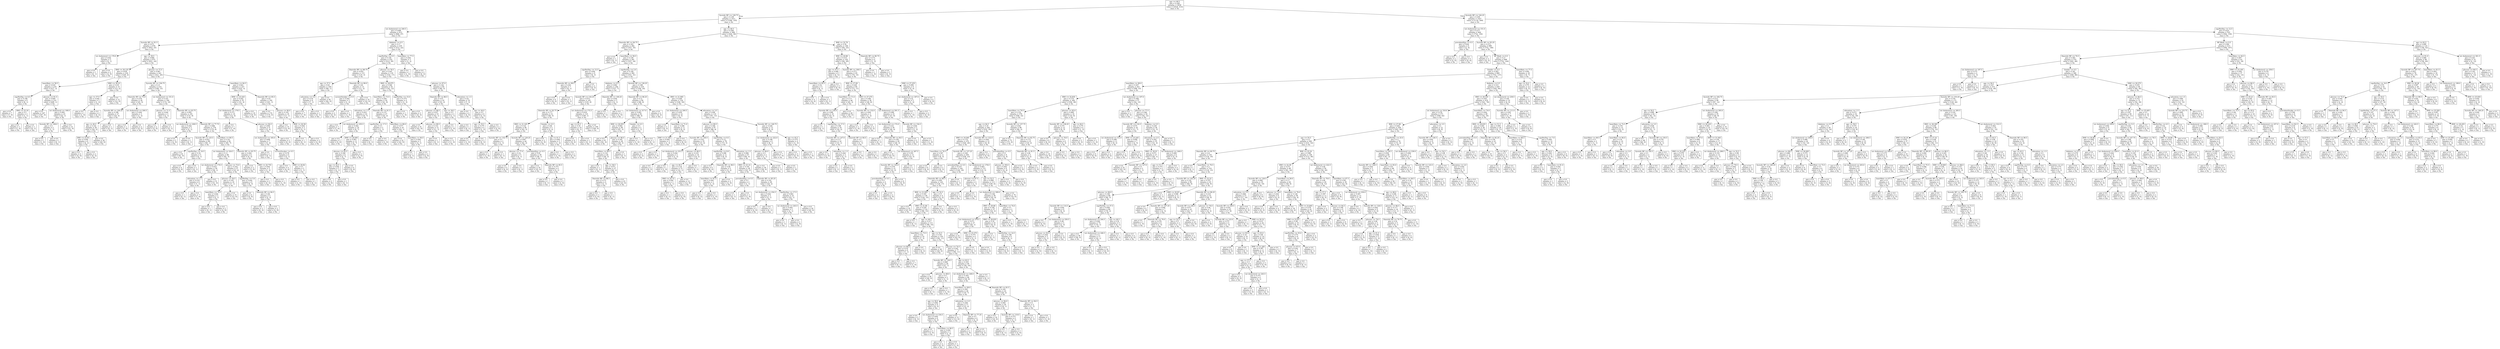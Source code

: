 digraph Tree {
node [shape=box] ;
0 [label="age <= 48.5\ngini = 0.249\nsamples = 2838\nvalue = [2424, 414]\nclass = No"] ;
1 [label="Systolic BP <= 128.75\ngini = 0.138\nsamples = 1411\nvalue = [1306, 105]\nclass = No"] ;
0 -> 1 [labeldistance=2.5, labelangle=45, headlabel="True"] ;
2 [label="tot cholesterol <= 240.5\ngini = 0.098\nsamples = 913\nvalue = [866, 47]\nclass = No"] ;
1 -> 2 ;
3 [label="Systolic BP <= 91.5\ngini = 0.071\nsamples = 678\nvalue = [653, 25]\nclass = No"] ;
2 -> 3 ;
4 [label="tot cholesterol <= 179.0\ngini = 0.444\nsamples = 3\nvalue = [2, 1]\nclass = No"] ;
3 -> 4 ;
5 [label="gini = 0.0\nsamples = 1\nvalue = [0, 1]\nclass = Yes"] ;
4 -> 5 ;
6 [label="gini = 0.0\nsamples = 2\nvalue = [2, 0]\nclass = No"] ;
4 -> 6 ;
7 [label="age <= 39.5\ngini = 0.069\nsamples = 675\nvalue = [651, 24]\nclass = No"] ;
3 -> 7 ;
8 [label="BMI <= 30.125\ngini = 0.034\nsamples = 234\nvalue = [230, 4]\nclass = No"] ;
7 -> 8 ;
9 [label="heartRate <= 58.5\ngini = 0.018\nsamples = 219\nvalue = [217, 2]\nclass = No"] ;
8 -> 9 ;
10 [label="cigsPerDay <= 6.5\ngini = 0.198\nsamples = 9\nvalue = [8, 1]\nclass = No"] ;
9 -> 10 ;
11 [label="gini = 0.0\nsamples = 7\nvalue = [7, 0]\nclass = No"] ;
10 -> 11 ;
12 [label="BMI <= 23.16\ngini = 0.5\nsamples = 2\nvalue = [1, 1]\nclass = No"] ;
10 -> 12 ;
13 [label="gini = 0.0\nsamples = 1\nvalue = [1, 0]\nclass = No"] ;
12 -> 13 ;
14 [label="gini = 0.0\nsamples = 1\nvalue = [0, 1]\nclass = Yes"] ;
12 -> 14 ;
15 [label="glucose <= 91.5\ngini = 0.009\nsamples = 210\nvalue = [209, 1]\nclass = No"] ;
9 -> 15 ;
16 [label="gini = 0.0\nsamples = 187\nvalue = [187, 0]\nclass = No"] ;
15 -> 16 ;
17 [label="tot cholesterol <= 168.0\ngini = 0.083\nsamples = 23\nvalue = [22, 1]\nclass = No"] ;
15 -> 17 ;
18 [label="Systolic BP <= 108.0\ngini = 0.5\nsamples = 2\nvalue = [1, 1]\nclass = No"] ;
17 -> 18 ;
19 [label="gini = 0.0\nsamples = 1\nvalue = [1, 0]\nclass = No"] ;
18 -> 19 ;
20 [label="gini = 0.0\nsamples = 1\nvalue = [0, 1]\nclass = Yes"] ;
18 -> 20 ;
21 [label="gini = 0.0\nsamples = 21\nvalue = [21, 0]\nclass = No"] ;
17 -> 21 ;
22 [label="BMI <= 30.23\ngini = 0.231\nsamples = 15\nvalue = [13, 2]\nclass = No"] ;
8 -> 22 ;
23 [label="age <= 37.0\ngini = 0.444\nsamples = 3\nvalue = [1, 2]\nclass = Yes"] ;
22 -> 23 ;
24 [label="gini = 0.0\nsamples = 1\nvalue = [1, 0]\nclass = No"] ;
23 -> 24 ;
25 [label="gini = 0.0\nsamples = 2\nvalue = [0, 2]\nclass = Yes"] ;
23 -> 25 ;
26 [label="gini = 0.0\nsamples = 12\nvalue = [12, 0]\nclass = No"] ;
22 -> 26 ;
27 [label="glucose <= 77.5\ngini = 0.087\nsamples = 441\nvalue = [421, 20]\nclass = No"] ;
7 -> 27 ;
28 [label="Systolic BP <= 104.75\ngini = 0.13\nsamples = 214\nvalue = [199, 15]\nclass = No"] ;
27 -> 28 ;
29 [label="Diastolic BP <= 75.0\ngini = 0.278\nsamples = 30\nvalue = [25, 5]\nclass = No"] ;
28 -> 29 ;
30 [label="Systolic BP <= 104.25\ngini = 0.198\nsamples = 27\nvalue = [24, 3]\nclass = No"] ;
29 -> 30 ;
31 [label="age <= 40.5\ngini = 0.142\nsamples = 26\nvalue = [24, 2]\nclass = No"] ;
30 -> 31 ;
32 [label="BMI <= 23.93\ngini = 0.444\nsamples = 6\nvalue = [4, 2]\nclass = No"] ;
31 -> 32 ;
33 [label="gini = 0.0\nsamples = 4\nvalue = [4, 0]\nclass = No"] ;
32 -> 33 ;
34 [label="gini = 0.0\nsamples = 2\nvalue = [0, 2]\nclass = Yes"] ;
32 -> 34 ;
35 [label="gini = 0.0\nsamples = 20\nvalue = [20, 0]\nclass = No"] ;
31 -> 35 ;
36 [label="gini = 0.0\nsamples = 1\nvalue = [0, 1]\nclass = Yes"] ;
30 -> 36 ;
37 [label="tot cholesterol <= 200.5\ngini = 0.444\nsamples = 3\nvalue = [1, 2]\nclass = Yes"] ;
29 -> 37 ;
38 [label="gini = 0.0\nsamples = 1\nvalue = [1, 0]\nclass = No"] ;
37 -> 38 ;
39 [label="gini = 0.0\nsamples = 2\nvalue = [0, 2]\nclass = Yes"] ;
37 -> 39 ;
40 [label="tot cholesterol <= 151.0\ngini = 0.103\nsamples = 184\nvalue = [174, 10]\nclass = No"] ;
28 -> 40 ;
41 [label="glucose <= 71.5\ngini = 0.444\nsamples = 3\nvalue = [2, 1]\nclass = No"] ;
40 -> 41 ;
42 [label="gini = 0.0\nsamples = 2\nvalue = [2, 0]\nclass = No"] ;
41 -> 42 ;
43 [label="gini = 0.0\nsamples = 1\nvalue = [0, 1]\nclass = Yes"] ;
41 -> 43 ;
44 [label="Diastolic BP <= 63.75\ngini = 0.095\nsamples = 181\nvalue = [172, 9]\nclass = No"] ;
40 -> 44 ;
45 [label="tot cholesterol <= 209.5\ngini = 0.444\nsamples = 3\nvalue = [2, 1]\nclass = No"] ;
44 -> 45 ;
46 [label="gini = 0.0\nsamples = 2\nvalue = [2, 0]\nclass = No"] ;
45 -> 46 ;
47 [label="gini = 0.0\nsamples = 1\nvalue = [0, 1]\nclass = Yes"] ;
45 -> 47 ;
48 [label="Diastolic BP <= 77.75\ngini = 0.086\nsamples = 178\nvalue = [170, 8]\nclass = No"] ;
44 -> 48 ;
49 [label="Systolic BP <= 125.5\ngini = 0.023\nsamples = 86\nvalue = [85, 1]\nclass = No"] ;
48 -> 49 ;
50 [label="gini = 0.0\nsamples = 81\nvalue = [81, 0]\nclass = No"] ;
49 -> 50 ;
51 [label="cigsPerDay <= 16.5\ngini = 0.32\nsamples = 5\nvalue = [4, 1]\nclass = No"] ;
49 -> 51 ;
52 [label="gini = 0.0\nsamples = 4\nvalue = [4, 0]\nclass = No"] ;
51 -> 52 ;
53 [label="gini = 0.0\nsamples = 1\nvalue = [0, 1]\nclass = Yes"] ;
51 -> 53 ;
54 [label="heartRate <= 90.5\ngini = 0.141\nsamples = 92\nvalue = [85, 7]\nclass = No"] ;
48 -> 54 ;
55 [label="tot cholesterol <= 224.5\ngini = 0.11\nsamples = 86\nvalue = [81, 5]\nclass = No"] ;
54 -> 55 ;
56 [label="tot cholesterol <= 170.5\ngini = 0.033\nsamples = 59\nvalue = [58, 1]\nclass = No"] ;
55 -> 56 ;
57 [label="education <= 1.5\ngini = 0.219\nsamples = 8\nvalue = [7, 1]\nclass = No"] ;
56 -> 57 ;
58 [label="gini = 0.0\nsamples = 1\nvalue = [0, 1]\nclass = Yes"] ;
57 -> 58 ;
59 [label="gini = 0.0\nsamples = 7\nvalue = [7, 0]\nclass = No"] ;
57 -> 59 ;
60 [label="gini = 0.0\nsamples = 51\nvalue = [51, 0]\nclass = No"] ;
56 -> 60 ;
61 [label="glucose <= 73.0\ngini = 0.252\nsamples = 27\nvalue = [23, 4]\nclass = No"] ;
55 -> 61 ;
62 [label="glucose <= 59.5\ngini = 0.105\nsamples = 18\nvalue = [17, 1]\nclass = No"] ;
61 -> 62 ;
63 [label="heartRate <= 74.5\ngini = 0.444\nsamples = 3\nvalue = [2, 1]\nclass = No"] ;
62 -> 63 ;
64 [label="gini = 0.0\nsamples = 1\nvalue = [0, 1]\nclass = Yes"] ;
63 -> 64 ;
65 [label="gini = 0.0\nsamples = 2\nvalue = [2, 0]\nclass = No"] ;
63 -> 65 ;
66 [label="gini = 0.0\nsamples = 15\nvalue = [15, 0]\nclass = No"] ;
62 -> 66 ;
67 [label="cigsPerDay <= 5.0\ngini = 0.444\nsamples = 9\nvalue = [6, 3]\nclass = No"] ;
61 -> 67 ;
68 [label="gini = 0.0\nsamples = 4\nvalue = [4, 0]\nclass = No"] ;
67 -> 68 ;
69 [label="Diastolic BP <= 84.5\ngini = 0.48\nsamples = 5\nvalue = [2, 3]\nclass = Yes"] ;
67 -> 69 ;
70 [label="gini = 0.0\nsamples = 3\nvalue = [0, 3]\nclass = Yes"] ;
69 -> 70 ;
71 [label="gini = 0.0\nsamples = 2\nvalue = [2, 0]\nclass = No"] ;
69 -> 71 ;
72 [label="Diastolic BP <= 83.75\ngini = 0.444\nsamples = 6\nvalue = [4, 2]\nclass = No"] ;
54 -> 72 ;
73 [label="gini = 0.0\nsamples = 3\nvalue = [3, 0]\nclass = No"] ;
72 -> 73 ;
74 [label="BMI <= 24.755\ngini = 0.444\nsamples = 3\nvalue = [1, 2]\nclass = Yes"] ;
72 -> 74 ;
75 [label="gini = 0.0\nsamples = 2\nvalue = [0, 2]\nclass = Yes"] ;
74 -> 75 ;
76 [label="gini = 0.0\nsamples = 1\nvalue = [1, 0]\nclass = No"] ;
74 -> 76 ;
77 [label="heartRate <= 64.5\ngini = 0.043\nsamples = 227\nvalue = [222, 5]\nclass = No"] ;
27 -> 77 ;
78 [label="BMI <= 23.325\ngini = 0.202\nsamples = 35\nvalue = [31, 4]\nclass = No"] ;
77 -> 78 ;
79 [label="tot cholesterol <= 179.5\ngini = 0.375\nsamples = 16\nvalue = [12, 4]\nclass = No"] ;
78 -> 79 ;
80 [label="gini = 0.0\nsamples = 7\nvalue = [7, 0]\nclass = No"] ;
79 -> 80 ;
81 [label="glucose <= 84.5\ngini = 0.494\nsamples = 9\nvalue = [5, 4]\nclass = No"] ;
79 -> 81 ;
82 [label="tot cholesterol <= 183.0\ngini = 0.408\nsamples = 7\nvalue = [5, 2]\nclass = No"] ;
81 -> 82 ;
83 [label="gini = 0.0\nsamples = 1\nvalue = [0, 1]\nclass = Yes"] ;
82 -> 83 ;
84 [label="currentSmoker <= 0.5\ngini = 0.278\nsamples = 6\nvalue = [5, 1]\nclass = No"] ;
82 -> 84 ;
85 [label="gini = 0.0\nsamples = 4\nvalue = [4, 0]\nclass = No"] ;
84 -> 85 ;
86 [label="BMI <= 20.82\ngini = 0.5\nsamples = 2\nvalue = [1, 1]\nclass = No"] ;
84 -> 86 ;
87 [label="gini = 0.0\nsamples = 1\nvalue = [1, 0]\nclass = No"] ;
86 -> 87 ;
88 [label="gini = 0.0\nsamples = 1\nvalue = [0, 1]\nclass = Yes"] ;
86 -> 88 ;
89 [label="gini = 0.0\nsamples = 2\nvalue = [0, 2]\nclass = Yes"] ;
81 -> 89 ;
90 [label="gini = 0.0\nsamples = 19\nvalue = [19, 0]\nclass = No"] ;
78 -> 90 ;
91 [label="Diastolic BP <= 85.5\ngini = 0.01\nsamples = 192\nvalue = [191, 1]\nclass = No"] ;
77 -> 91 ;
92 [label="gini = 0.0\nsamples = 174\nvalue = [174, 0]\nclass = No"] ;
91 -> 92 ;
93 [label="glucose <= 90.0\ngini = 0.105\nsamples = 18\nvalue = [17, 1]\nclass = No"] ;
91 -> 93 ;
94 [label="gini = 0.0\nsamples = 15\nvalue = [15, 0]\nclass = No"] ;
93 -> 94 ;
95 [label="BMI <= 26.58\ngini = 0.444\nsamples = 3\nvalue = [2, 1]\nclass = No"] ;
93 -> 95 ;
96 [label="gini = 0.0\nsamples = 1\nvalue = [0, 1]\nclass = Yes"] ;
95 -> 96 ;
97 [label="gini = 0.0\nsamples = 2\nvalue = [2, 0]\nclass = No"] ;
95 -> 97 ;
98 [label="diabetes <= 0.5\ngini = 0.17\nsamples = 235\nvalue = [213, 22]\nclass = No"] ;
2 -> 98 ;
99 [label="cigsPerDay <= 9.5\ngini = 0.158\nsamples = 232\nvalue = [212, 20]\nclass = No"] ;
98 -> 99 ;
100 [label="Diastolic BP <= 86.75\ngini = 0.052\nsamples = 113\nvalue = [110, 3]\nclass = No"] ;
99 -> 100 ;
101 [label="age <= 37.5\ngini = 0.02\nsamples = 100\nvalue = [99, 1]\nclass = No"] ;
100 -> 101 ;
102 [label="education <= 3.0\ngini = 0.219\nsamples = 8\nvalue = [7, 1]\nclass = No"] ;
101 -> 102 ;
103 [label="gini = 0.0\nsamples = 7\nvalue = [7, 0]\nclass = No"] ;
102 -> 103 ;
104 [label="gini = 0.0\nsamples = 1\nvalue = [0, 1]\nclass = Yes"] ;
102 -> 104 ;
105 [label="gini = 0.0\nsamples = 92\nvalue = [92, 0]\nclass = No"] ;
101 -> 105 ;
106 [label="Diastolic BP <= 89.0\ngini = 0.26\nsamples = 13\nvalue = [11, 2]\nclass = No"] ;
100 -> 106 ;
107 [label="currentSmoker <= 0.5\ngini = 0.444\nsamples = 3\nvalue = [1, 2]\nclass = Yes"] ;
106 -> 107 ;
108 [label="gini = 0.0\nsamples = 2\nvalue = [0, 2]\nclass = Yes"] ;
107 -> 108 ;
109 [label="gini = 0.0\nsamples = 1\nvalue = [1, 0]\nclass = No"] ;
107 -> 109 ;
110 [label="gini = 0.0\nsamples = 10\nvalue = [10, 0]\nclass = No"] ;
106 -> 110 ;
111 [label="glucose <= 76.5\ngini = 0.245\nsamples = 119\nvalue = [102, 17]\nclass = No"] ;
99 -> 111 ;
112 [label="BMI <= 28.975\ngini = 0.346\nsamples = 54\nvalue = [42, 12]\nclass = No"] ;
111 -> 112 ;
113 [label="heartRate <= 73.5\ngini = 0.295\nsamples = 50\nvalue = [41, 9]\nclass = No"] ;
112 -> 113 ;
114 [label="education <= 1.5\ngini = 0.423\nsamples = 23\nvalue = [16, 7]\nclass = No"] ;
113 -> 114 ;
115 [label="gini = 0.0\nsamples = 7\nvalue = [7, 0]\nclass = No"] ;
114 -> 115 ;
116 [label="tot cholesterol <= 255.5\ngini = 0.492\nsamples = 16\nvalue = [9, 7]\nclass = No"] ;
114 -> 116 ;
117 [label="gini = 0.0\nsamples = 5\nvalue = [5, 0]\nclass = No"] ;
116 -> 117 ;
118 [label="BMI <= 28.095\ngini = 0.463\nsamples = 11\nvalue = [4, 7]\nclass = Yes"] ;
116 -> 118 ;
119 [label="glucose <= 65.5\ngini = 0.346\nsamples = 9\nvalue = [2, 7]\nclass = Yes"] ;
118 -> 119 ;
120 [label="age <= 44.0\ngini = 0.444\nsamples = 3\nvalue = [2, 1]\nclass = No"] ;
119 -> 120 ;
121 [label="gini = 0.0\nsamples = 2\nvalue = [2, 0]\nclass = No"] ;
120 -> 121 ;
122 [label="gini = 0.0\nsamples = 1\nvalue = [0, 1]\nclass = Yes"] ;
120 -> 122 ;
123 [label="gini = 0.0\nsamples = 6\nvalue = [0, 6]\nclass = Yes"] ;
119 -> 123 ;
124 [label="gini = 0.0\nsamples = 2\nvalue = [2, 0]\nclass = No"] ;
118 -> 124 ;
125 [label="Diastolic BP <= 61.5\ngini = 0.137\nsamples = 27\nvalue = [25, 2]\nclass = No"] ;
113 -> 125 ;
126 [label="cigsPerDay <= 17.5\ngini = 0.5\nsamples = 2\nvalue = [1, 1]\nclass = No"] ;
125 -> 126 ;
127 [label="gini = 0.0\nsamples = 1\nvalue = [0, 1]\nclass = Yes"] ;
126 -> 127 ;
128 [label="gini = 0.0\nsamples = 1\nvalue = [1, 0]\nclass = No"] ;
126 -> 128 ;
129 [label="heartRate <= 89.0\ngini = 0.077\nsamples = 25\nvalue = [24, 1]\nclass = No"] ;
125 -> 129 ;
130 [label="gini = 0.0\nsamples = 22\nvalue = [22, 0]\nclass = No"] ;
129 -> 130 ;
131 [label="heartRate <= 94.0\ngini = 0.444\nsamples = 3\nvalue = [2, 1]\nclass = No"] ;
129 -> 131 ;
132 [label="gini = 0.0\nsamples = 1\nvalue = [0, 1]\nclass = Yes"] ;
131 -> 132 ;
133 [label="gini = 0.0\nsamples = 2\nvalue = [2, 0]\nclass = No"] ;
131 -> 133 ;
134 [label="cigsPerDay <= 15.0\ngini = 0.375\nsamples = 4\nvalue = [1, 3]\nclass = Yes"] ;
112 -> 134 ;
135 [label="gini = 0.0\nsamples = 1\nvalue = [1, 0]\nclass = No"] ;
134 -> 135 ;
136 [label="gini = 0.0\nsamples = 3\nvalue = [0, 3]\nclass = Yes"] ;
134 -> 136 ;
137 [label="glucose <= 97.0\ngini = 0.142\nsamples = 65\nvalue = [60, 5]\nclass = No"] ;
111 -> 137 ;
138 [label="Diastolic BP <= 86.5\ngini = 0.07\nsamples = 55\nvalue = [53, 2]\nclass = No"] ;
137 -> 138 ;
139 [label="glucose <= 88.5\ngini = 0.037\nsamples = 53\nvalue = [52, 1]\nclass = No"] ;
138 -> 139 ;
140 [label="gini = 0.0\nsamples = 41\nvalue = [41, 0]\nclass = No"] ;
139 -> 140 ;
141 [label="glucose <= 89.5\ngini = 0.153\nsamples = 12\nvalue = [11, 1]\nclass = No"] ;
139 -> 141 ;
142 [label="gini = 0.0\nsamples = 1\nvalue = [0, 1]\nclass = Yes"] ;
141 -> 142 ;
143 [label="gini = 0.0\nsamples = 11\nvalue = [11, 0]\nclass = No"] ;
141 -> 143 ;
144 [label="age <= 38.5\ngini = 0.5\nsamples = 2\nvalue = [1, 1]\nclass = No"] ;
138 -> 144 ;
145 [label="gini = 0.0\nsamples = 1\nvalue = [1, 0]\nclass = No"] ;
144 -> 145 ;
146 [label="gini = 0.0\nsamples = 1\nvalue = [0, 1]\nclass = Yes"] ;
144 -> 146 ;
147 [label="education <= 1.5\ngini = 0.42\nsamples = 10\nvalue = [7, 3]\nclass = No"] ;
137 -> 147 ;
148 [label="gini = 0.0\nsamples = 4\nvalue = [4, 0]\nclass = No"] ;
147 -> 148 ;
149 [label="age <= 44.0\ngini = 0.5\nsamples = 6\nvalue = [3, 3]\nclass = No"] ;
147 -> 149 ;
150 [label="age <= 35.5\ngini = 0.375\nsamples = 4\nvalue = [1, 3]\nclass = Yes"] ;
149 -> 150 ;
151 [label="gini = 0.0\nsamples = 1\nvalue = [1, 0]\nclass = No"] ;
150 -> 151 ;
152 [label="gini = 0.0\nsamples = 3\nvalue = [0, 3]\nclass = Yes"] ;
150 -> 152 ;
153 [label="gini = 0.0\nsamples = 2\nvalue = [2, 0]\nclass = No"] ;
149 -> 153 ;
154 [label="heartRate <= 77.5\ngini = 0.444\nsamples = 3\nvalue = [1, 2]\nclass = Yes"] ;
98 -> 154 ;
155 [label="gini = 0.0\nsamples = 1\nvalue = [1, 0]\nclass = No"] ;
154 -> 155 ;
156 [label="gini = 0.0\nsamples = 2\nvalue = [0, 2]\nclass = Yes"] ;
154 -> 156 ;
157 [label="age <= 46.5\ngini = 0.206\nsamples = 498\nvalue = [440, 58]\nclass = No"] ;
1 -> 157 ;
158 [label="Diastolic BP <= 64.75\ngini = 0.163\nsamples = 392\nvalue = [357, 35]\nclass = No"] ;
157 -> 158 ;
159 [label="gini = 0.0\nsamples = 1\nvalue = [0, 1]\nclass = Yes"] ;
158 -> 159 ;
160 [label="heartRate <= 58.5\ngini = 0.159\nsamples = 391\nvalue = [357, 34]\nclass = No"] ;
158 -> 160 ;
161 [label="cigsPerDay <= 12.5\ngini = 0.444\nsamples = 9\nvalue = [6, 3]\nclass = No"] ;
160 -> 161 ;
162 [label="Diastolic BP <= 99.5\ngini = 0.245\nsamples = 7\nvalue = [6, 1]\nclass = No"] ;
161 -> 162 ;
163 [label="gini = 0.0\nsamples = 6\nvalue = [6, 0]\nclass = No"] ;
162 -> 163 ;
164 [label="gini = 0.0\nsamples = 1\nvalue = [0, 1]\nclass = Yes"] ;
162 -> 164 ;
165 [label="gini = 0.0\nsamples = 2\nvalue = [0, 2]\nclass = Yes"] ;
161 -> 165 ;
166 [label="cigsPerDay <= 2.0\ngini = 0.149\nsamples = 382\nvalue = [351, 31]\nclass = No"] ;
160 -> 166 ;
167 [label="diabetes <= 0.5\ngini = 0.082\nsamples = 164\nvalue = [157, 7]\nclass = No"] ;
166 -> 167 ;
168 [label="Systolic BP <= 134.25\ngini = 0.072\nsamples = 161\nvalue = [155, 6]\nclass = No"] ;
167 -> 168 ;
169 [label="Diastolic BP <= 92.75\ngini = 0.177\nsamples = 51\nvalue = [46, 5]\nclass = No"] ;
168 -> 169 ;
170 [label="BMI <= 21.325\ngini = 0.122\nsamples = 46\nvalue = [43, 3]\nclass = No"] ;
169 -> 170 ;
171 [label="Systolic BP <= 132.75\ngini = 0.5\nsamples = 2\nvalue = [1, 1]\nclass = No"] ;
170 -> 171 ;
172 [label="gini = 0.0\nsamples = 1\nvalue = [1, 0]\nclass = No"] ;
171 -> 172 ;
173 [label="gini = 0.0\nsamples = 1\nvalue = [0, 1]\nclass = Yes"] ;
171 -> 173 ;
174 [label="Systolic BP <= 129.25\ngini = 0.087\nsamples = 44\nvalue = [42, 2]\nclass = No"] ;
170 -> 174 ;
175 [label="glucose <= 77.0\ngini = 0.32\nsamples = 5\nvalue = [4, 1]\nclass = No"] ;
174 -> 175 ;
176 [label="gini = 0.0\nsamples = 4\nvalue = [4, 0]\nclass = No"] ;
175 -> 176 ;
177 [label="gini = 0.0\nsamples = 1\nvalue = [0, 1]\nclass = Yes"] ;
175 -> 177 ;
178 [label="prevalentHyp <= 0.5\ngini = 0.05\nsamples = 39\nvalue = [38, 1]\nclass = No"] ;
174 -> 178 ;
179 [label="gini = 0.0\nsamples = 35\nvalue = [35, 0]\nclass = No"] ;
178 -> 179 ;
180 [label="Diastolic BP <= 85.5\ngini = 0.375\nsamples = 4\nvalue = [3, 1]\nclass = No"] ;
178 -> 180 ;
181 [label="gini = 0.0\nsamples = 1\nvalue = [0, 1]\nclass = Yes"] ;
180 -> 181 ;
182 [label="gini = 0.0\nsamples = 3\nvalue = [3, 0]\nclass = No"] ;
180 -> 182 ;
183 [label="Gender <= 0.5\ngini = 0.48\nsamples = 5\nvalue = [3, 2]\nclass = No"] ;
169 -> 183 ;
184 [label="gini = 0.0\nsamples = 2\nvalue = [2, 0]\nclass = No"] ;
183 -> 184 ;
185 [label="age <= 41.5\ngini = 0.444\nsamples = 3\nvalue = [1, 2]\nclass = Yes"] ;
183 -> 185 ;
186 [label="gini = 0.0\nsamples = 1\nvalue = [1, 0]\nclass = No"] ;
185 -> 186 ;
187 [label="gini = 0.0\nsamples = 2\nvalue = [0, 2]\nclass = Yes"] ;
185 -> 187 ;
188 [label="tot cholesterol <= 172.5\ngini = 0.018\nsamples = 110\nvalue = [109, 1]\nclass = No"] ;
168 -> 188 ;
189 [label="age <= 43.5\ngini = 0.18\nsamples = 10\nvalue = [9, 1]\nclass = No"] ;
188 -> 189 ;
190 [label="gini = 0.0\nsamples = 9\nvalue = [9, 0]\nclass = No"] ;
189 -> 190 ;
191 [label="gini = 0.0\nsamples = 1\nvalue = [0, 1]\nclass = Yes"] ;
189 -> 191 ;
192 [label="gini = 0.0\nsamples = 100\nvalue = [100, 0]\nclass = No"] ;
188 -> 192 ;
193 [label="Diastolic BP <= 100.25\ngini = 0.444\nsamples = 3\nvalue = [2, 1]\nclass = No"] ;
167 -> 193 ;
194 [label="gini = 0.0\nsamples = 1\nvalue = [0, 1]\nclass = Yes"] ;
193 -> 194 ;
195 [label="gini = 0.0\nsamples = 2\nvalue = [2, 0]\nclass = No"] ;
193 -> 195 ;
196 [label="Systolic BP <= 136.25\ngini = 0.196\nsamples = 218\nvalue = [194, 24]\nclass = No"] ;
166 -> 196 ;
197 [label="Diastolic BP <= 96.25\ngini = 0.12\nsamples = 94\nvalue = [88, 6]\nclass = No"] ;
196 -> 197 ;
198 [label="tot cholesterol <= 317.0\ngini = 0.083\nsamples = 92\nvalue = [88, 4]\nclass = No"] ;
197 -> 198 ;
199 [label="BMI <= 26.955\ngini = 0.064\nsamples = 90\nvalue = [87, 3]\nclass = No"] ;
198 -> 199 ;
200 [label="gini = 0.0\nsamples = 61\nvalue = [61, 0]\nclass = No"] ;
199 -> 200 ;
201 [label="glucose <= 96.0\ngini = 0.185\nsamples = 29\nvalue = [26, 3]\nclass = No"] ;
199 -> 201 ;
202 [label="heartRate <= 66.5\ngini = 0.133\nsamples = 28\nvalue = [26, 2]\nclass = No"] ;
201 -> 202 ;
203 [label="gini = 0.0\nsamples = 1\nvalue = [0, 1]\nclass = Yes"] ;
202 -> 203 ;
204 [label="age <= 38.5\ngini = 0.071\nsamples = 27\nvalue = [26, 1]\nclass = No"] ;
202 -> 204 ;
205 [label="Diastolic BP <= 88.5\ngini = 0.375\nsamples = 4\nvalue = [3, 1]\nclass = No"] ;
204 -> 205 ;
206 [label="gini = 0.0\nsamples = 3\nvalue = [3, 0]\nclass = No"] ;
205 -> 206 ;
207 [label="gini = 0.0\nsamples = 1\nvalue = [0, 1]\nclass = Yes"] ;
205 -> 207 ;
208 [label="gini = 0.0\nsamples = 23\nvalue = [23, 0]\nclass = No"] ;
204 -> 208 ;
209 [label="gini = 0.0\nsamples = 1\nvalue = [0, 1]\nclass = Yes"] ;
201 -> 209 ;
210 [label="Gender <= 0.5\ngini = 0.5\nsamples = 2\nvalue = [1, 1]\nclass = No"] ;
198 -> 210 ;
211 [label="gini = 0.0\nsamples = 1\nvalue = [1, 0]\nclass = No"] ;
210 -> 211 ;
212 [label="gini = 0.0\nsamples = 1\nvalue = [0, 1]\nclass = Yes"] ;
210 -> 212 ;
213 [label="gini = 0.0\nsamples = 2\nvalue = [0, 2]\nclass = Yes"] ;
197 -> 213 ;
214 [label="BMI <= 21.905\ngini = 0.248\nsamples = 124\nvalue = [106, 18]\nclass = No"] ;
196 -> 214 ;
215 [label="tot cholesterol <= 200.5\ngini = 0.459\nsamples = 14\nvalue = [9, 5]\nclass = No"] ;
214 -> 215 ;
216 [label="gini = 0.0\nsamples = 3\nvalue = [0, 3]\nclass = Yes"] ;
215 -> 216 ;
217 [label="heartRate <= 71.0\ngini = 0.298\nsamples = 11\nvalue = [9, 2]\nclass = No"] ;
215 -> 217 ;
218 [label="BMI <= 21.385\ngini = 0.444\nsamples = 3\nvalue = [1, 2]\nclass = Yes"] ;
217 -> 218 ;
219 [label="gini = 0.0\nsamples = 2\nvalue = [0, 2]\nclass = Yes"] ;
218 -> 219 ;
220 [label="gini = 0.0\nsamples = 1\nvalue = [1, 0]\nclass = No"] ;
218 -> 220 ;
221 [label="gini = 0.0\nsamples = 8\nvalue = [8, 0]\nclass = No"] ;
217 -> 221 ;
222 [label="education <= 3.5\ngini = 0.208\nsamples = 110\nvalue = [97, 13]\nclass = No"] ;
214 -> 222 ;
223 [label="glucose <= 69.5\ngini = 0.168\nsamples = 97\nvalue = [88, 9]\nclass = No"] ;
222 -> 223 ;
224 [label="Systolic BP <= 140.5\ngini = 0.332\nsamples = 19\nvalue = [15, 4]\nclass = No"] ;
223 -> 224 ;
225 [label="tot cholesterol <= 231.5\ngini = 0.444\nsamples = 3\nvalue = [1, 2]\nclass = Yes"] ;
224 -> 225 ;
226 [label="gini = 0.0\nsamples = 2\nvalue = [0, 2]\nclass = Yes"] ;
225 -> 226 ;
227 [label="gini = 0.0\nsamples = 1\nvalue = [1, 0]\nclass = No"] ;
225 -> 227 ;
228 [label="glucose <= 68.5\ngini = 0.219\nsamples = 16\nvalue = [14, 2]\nclass = No"] ;
224 -> 228 ;
229 [label="age <= 40.5\ngini = 0.124\nsamples = 15\nvalue = [14, 1]\nclass = No"] ;
228 -> 229 ;
230 [label="BMI <= 24.72\ngini = 0.444\nsamples = 3\nvalue = [2, 1]\nclass = No"] ;
229 -> 230 ;
231 [label="gini = 0.0\nsamples = 1\nvalue = [0, 1]\nclass = Yes"] ;
230 -> 231 ;
232 [label="gini = 0.0\nsamples = 2\nvalue = [2, 0]\nclass = No"] ;
230 -> 232 ;
233 [label="gini = 0.0\nsamples = 12\nvalue = [12, 0]\nclass = No"] ;
229 -> 233 ;
234 [label="gini = 0.0\nsamples = 1\nvalue = [0, 1]\nclass = Yes"] ;
228 -> 234 ;
235 [label="cigsPerDay <= 9.5\ngini = 0.12\nsamples = 78\nvalue = [73, 5]\nclass = No"] ;
223 -> 235 ;
236 [label="cigsPerDay <= 8.0\ngini = 0.298\nsamples = 11\nvalue = [9, 2]\nclass = No"] ;
235 -> 236 ;
237 [label="gini = 0.0\nsamples = 6\nvalue = [6, 0]\nclass = No"] ;
236 -> 237 ;
238 [label="Diastolic BP <= 96.5\ngini = 0.48\nsamples = 5\nvalue = [3, 2]\nclass = No"] ;
236 -> 238 ;
239 [label="heartRate <= 81.5\ngini = 0.444\nsamples = 3\nvalue = [1, 2]\nclass = Yes"] ;
238 -> 239 ;
240 [label="gini = 0.0\nsamples = 2\nvalue = [0, 2]\nclass = Yes"] ;
239 -> 240 ;
241 [label="gini = 0.0\nsamples = 1\nvalue = [1, 0]\nclass = No"] ;
239 -> 241 ;
242 [label="gini = 0.0\nsamples = 2\nvalue = [2, 0]\nclass = No"] ;
238 -> 242 ;
243 [label="education <= 1.5\ngini = 0.086\nsamples = 67\nvalue = [64, 3]\nclass = No"] ;
235 -> 243 ;
244 [label="BMI <= 23.14\ngini = 0.191\nsamples = 28\nvalue = [25, 3]\nclass = No"] ;
243 -> 244 ;
245 [label="prevalentHyp <= 0.5\ngini = 0.5\nsamples = 2\nvalue = [1, 1]\nclass = No"] ;
244 -> 245 ;
246 [label="gini = 0.0\nsamples = 1\nvalue = [0, 1]\nclass = Yes"] ;
245 -> 246 ;
247 [label="gini = 0.0\nsamples = 1\nvalue = [1, 0]\nclass = No"] ;
245 -> 247 ;
248 [label="Diastolic BP <= 85.25\ngini = 0.142\nsamples = 26\nvalue = [24, 2]\nclass = No"] ;
244 -> 248 ;
249 [label="tot cholesterol <= 254.5\ngini = 0.444\nsamples = 3\nvalue = [2, 1]\nclass = No"] ;
248 -> 249 ;
250 [label="gini = 0.0\nsamples = 2\nvalue = [2, 0]\nclass = No"] ;
249 -> 250 ;
251 [label="gini = 0.0\nsamples = 1\nvalue = [0, 1]\nclass = Yes"] ;
249 -> 251 ;
252 [label="cigsPerDay <= 17.5\ngini = 0.083\nsamples = 23\nvalue = [22, 1]\nclass = No"] ;
248 -> 252 ;
253 [label="tot cholesterol <= 243.5\ngini = 0.444\nsamples = 3\nvalue = [2, 1]\nclass = No"] ;
252 -> 253 ;
254 [label="gini = 0.0\nsamples = 1\nvalue = [0, 1]\nclass = Yes"] ;
253 -> 254 ;
255 [label="gini = 0.0\nsamples = 2\nvalue = [2, 0]\nclass = No"] ;
253 -> 255 ;
256 [label="gini = 0.0\nsamples = 20\nvalue = [20, 0]\nclass = No"] ;
252 -> 256 ;
257 [label="gini = 0.0\nsamples = 39\nvalue = [39, 0]\nclass = No"] ;
243 -> 257 ;
258 [label="Systolic BP <= 149.75\ngini = 0.426\nsamples = 13\nvalue = [9, 4]\nclass = No"] ;
222 -> 258 ;
259 [label="tot cholesterol <= 222.0\ngini = 0.198\nsamples = 9\nvalue = [8, 1]\nclass = No"] ;
258 -> 259 ;
260 [label="glucose <= 84.0\ngini = 0.5\nsamples = 2\nvalue = [1, 1]\nclass = No"] ;
259 -> 260 ;
261 [label="gini = 0.0\nsamples = 1\nvalue = [0, 1]\nclass = Yes"] ;
260 -> 261 ;
262 [label="gini = 0.0\nsamples = 1\nvalue = [1, 0]\nclass = No"] ;
260 -> 262 ;
263 [label="gini = 0.0\nsamples = 7\nvalue = [7, 0]\nclass = No"] ;
259 -> 263 ;
264 [label="age <= 45.5\ngini = 0.375\nsamples = 4\nvalue = [1, 3]\nclass = Yes"] ;
258 -> 264 ;
265 [label="gini = 0.0\nsamples = 3\nvalue = [0, 3]\nclass = Yes"] ;
264 -> 265 ;
266 [label="gini = 0.0\nsamples = 1\nvalue = [1, 0]\nclass = No"] ;
264 -> 266 ;
267 [label="BMI <= 32.78\ngini = 0.34\nsamples = 106\nvalue = [83, 23]\nclass = No"] ;
157 -> 267 ;
268 [label="BMI <= 20.96\ngini = 0.315\nsamples = 102\nvalue = [82, 20]\nclass = No"] ;
267 -> 268 ;
269 [label="age <= 47.5\ngini = 0.494\nsamples = 9\nvalue = [4, 5]\nclass = Yes"] ;
268 -> 269 ;
270 [label="heartRate <= 82.5\ngini = 0.32\nsamples = 5\nvalue = [4, 1]\nclass = No"] ;
269 -> 270 ;
271 [label="gini = 0.0\nsamples = 4\nvalue = [4, 0]\nclass = No"] ;
270 -> 271 ;
272 [label="gini = 0.0\nsamples = 1\nvalue = [0, 1]\nclass = Yes"] ;
270 -> 272 ;
273 [label="gini = 0.0\nsamples = 4\nvalue = [0, 4]\nclass = Yes"] ;
269 -> 273 ;
274 [label="Systolic BP <= 168.5\ngini = 0.271\nsamples = 93\nvalue = [78, 15]\nclass = No"] ;
268 -> 274 ;
275 [label="BMI <= 27.09\ngini = 0.228\nsamples = 84\nvalue = [73, 11]\nclass = No"] ;
274 -> 275 ;
276 [label="heartRate <= 71.0\ngini = 0.117\nsamples = 48\nvalue = [45, 3]\nclass = No"] ;
275 -> 276 ;
277 [label="Systolic BP <= 130.0\ngini = 0.266\nsamples = 19\nvalue = [16, 3]\nclass = No"] ;
276 -> 277 ;
278 [label="gini = 0.0\nsamples = 1\nvalue = [0, 1]\nclass = Yes"] ;
277 -> 278 ;
279 [label="cigsPerDay <= 17.5\ngini = 0.198\nsamples = 18\nvalue = [16, 2]\nclass = No"] ;
277 -> 279 ;
280 [label="Systolic BP <= 147.0\ngini = 0.117\nsamples = 16\nvalue = [15, 1]\nclass = No"] ;
279 -> 280 ;
281 [label="gini = 0.0\nsamples = 13\nvalue = [13, 0]\nclass = No"] ;
280 -> 281 ;
282 [label="education <= 1.5\ngini = 0.444\nsamples = 3\nvalue = [2, 1]\nclass = No"] ;
280 -> 282 ;
283 [label="gini = 0.0\nsamples = 1\nvalue = [0, 1]\nclass = Yes"] ;
282 -> 283 ;
284 [label="gini = 0.0\nsamples = 2\nvalue = [2, 0]\nclass = No"] ;
282 -> 284 ;
285 [label="Diastolic BP <= 84.0\ngini = 0.5\nsamples = 2\nvalue = [1, 1]\nclass = No"] ;
279 -> 285 ;
286 [label="gini = 0.0\nsamples = 1\nvalue = [1, 0]\nclass = No"] ;
285 -> 286 ;
287 [label="gini = 0.0\nsamples = 1\nvalue = [0, 1]\nclass = Yes"] ;
285 -> 287 ;
288 [label="gini = 0.0\nsamples = 29\nvalue = [29, 0]\nclass = No"] ;
276 -> 288 ;
289 [label="BMI <= 27.275\ngini = 0.346\nsamples = 36\nvalue = [28, 8]\nclass = No"] ;
275 -> 289 ;
290 [label="Systolic BP <= 132.0\ngini = 0.444\nsamples = 3\nvalue = [1, 2]\nclass = Yes"] ;
289 -> 290 ;
291 [label="gini = 0.0\nsamples = 1\nvalue = [1, 0]\nclass = No"] ;
290 -> 291 ;
292 [label="gini = 0.0\nsamples = 2\nvalue = [0, 2]\nclass = Yes"] ;
290 -> 292 ;
293 [label="tot cholesterol <= 291.5\ngini = 0.298\nsamples = 33\nvalue = [27, 6]\nclass = No"] ;
289 -> 293 ;
294 [label="tot cholesterol <= 172.0\ngini = 0.231\nsamples = 30\nvalue = [26, 4]\nclass = No"] ;
293 -> 294 ;
295 [label="gini = 0.0\nsamples = 1\nvalue = [0, 1]\nclass = Yes"] ;
294 -> 295 ;
296 [label="Diastolic BP <= 94.5\ngini = 0.185\nsamples = 29\nvalue = [26, 3]\nclass = No"] ;
294 -> 296 ;
297 [label="gini = 0.0\nsamples = 16\nvalue = [16, 0]\nclass = No"] ;
296 -> 297 ;
298 [label="tot cholesterol <= 267.5\ngini = 0.355\nsamples = 13\nvalue = [10, 3]\nclass = No"] ;
296 -> 298 ;
299 [label="Systolic BP <= 143.0\ngini = 0.278\nsamples = 12\nvalue = [10, 2]\nclass = No"] ;
298 -> 299 ;
300 [label="prevalentHyp <= 0.5\ngini = 0.5\nsamples = 4\nvalue = [2, 2]\nclass = No"] ;
299 -> 300 ;
301 [label="gini = 0.0\nsamples = 2\nvalue = [0, 2]\nclass = Yes"] ;
300 -> 301 ;
302 [label="gini = 0.0\nsamples = 2\nvalue = [2, 0]\nclass = No"] ;
300 -> 302 ;
303 [label="gini = 0.0\nsamples = 8\nvalue = [8, 0]\nclass = No"] ;
299 -> 303 ;
304 [label="gini = 0.0\nsamples = 1\nvalue = [0, 1]\nclass = Yes"] ;
298 -> 304 ;
305 [label="Systolic BP <= 154.5\ngini = 0.444\nsamples = 3\nvalue = [1, 2]\nclass = Yes"] ;
293 -> 305 ;
306 [label="gini = 0.0\nsamples = 2\nvalue = [0, 2]\nclass = Yes"] ;
305 -> 306 ;
307 [label="gini = 0.0\nsamples = 1\nvalue = [1, 0]\nclass = No"] ;
305 -> 307 ;
308 [label="BMI <= 27.255\ngini = 0.494\nsamples = 9\nvalue = [5, 4]\nclass = No"] ;
274 -> 308 ;
309 [label="tot cholesterol <= 187.0\ngini = 0.32\nsamples = 5\nvalue = [1, 4]\nclass = Yes"] ;
308 -> 309 ;
310 [label="gini = 0.0\nsamples = 1\nvalue = [1, 0]\nclass = No"] ;
309 -> 310 ;
311 [label="gini = 0.0\nsamples = 4\nvalue = [0, 4]\nclass = Yes"] ;
309 -> 311 ;
312 [label="gini = 0.0\nsamples = 4\nvalue = [4, 0]\nclass = No"] ;
308 -> 312 ;
313 [label="Diastolic BP <= 80.75\ngini = 0.375\nsamples = 4\nvalue = [1, 3]\nclass = Yes"] ;
267 -> 313 ;
314 [label="gini = 0.0\nsamples = 1\nvalue = [1, 0]\nclass = No"] ;
313 -> 314 ;
315 [label="gini = 0.0\nsamples = 3\nvalue = [0, 3]\nclass = Yes"] ;
313 -> 315 ;
316 [label="Systolic BP <= 144.25\ngini = 0.339\nsamples = 1427\nvalue = [1118, 309]\nclass = No"] ;
0 -> 316 [labeldistance=2.5, labelangle=-45, headlabel="False"] ;
317 [label="tot cholesterol <= 151.0\ngini = 0.277\nsamples = 904\nvalue = [754, 150]\nclass = No"] ;
316 -> 317 ;
318 [label="prevalentHyp <= 0.5\ngini = 0.444\nsamples = 6\nvalue = [2, 4]\nclass = Yes"] ;
317 -> 318 ;
319 [label="gini = 0.0\nsamples = 2\nvalue = [2, 0]\nclass = No"] ;
318 -> 319 ;
320 [label="gini = 0.0\nsamples = 4\nvalue = [0, 4]\nclass = Yes"] ;
318 -> 320 ;
321 [label="Systolic BP <= 93.25\ngini = 0.272\nsamples = 898\nvalue = [752, 146]\nclass = No"] ;
317 -> 321 ;
322 [label="gini = 0.0\nsamples = 2\nvalue = [0, 2]\nclass = Yes"] ;
321 -> 322 ;
323 [label="BP Meds <= 0.5\ngini = 0.27\nsamples = 896\nvalue = [752, 144]\nclass = No"] ;
321 -> 323 ;
324 [label="Gender <= 0.5\ngini = 0.263\nsamples = 880\nvalue = [743, 137]\nclass = No"] ;
323 -> 324 ;
325 [label="heartRate <= 89.0\ngini = 0.207\nsamples = 451\nvalue = [398, 53]\nclass = No"] ;
324 -> 325 ;
326 [label="BMI <= 32.835\ngini = 0.174\nsamples = 394\nvalue = [356, 38]\nclass = No"] ;
325 -> 326 ;
327 [label="heartRate <= 79.5\ngini = 0.155\nsamples = 378\nvalue = [346, 32]\nclass = No"] ;
326 -> 327 ;
328 [label="age <= 64.5\ngini = 0.19\nsamples = 282\nvalue = [252, 30]\nclass = No"] ;
327 -> 328 ;
329 [label="BMI <= 19.565\ngini = 0.174\nsamples = 270\nvalue = [244, 26]\nclass = No"] ;
328 -> 329 ;
330 [label="heartRate <= 76.5\ngini = 0.397\nsamples = 11\nvalue = [8, 3]\nclass = No"] ;
329 -> 330 ;
331 [label="gini = 0.0\nsamples = 8\nvalue = [8, 0]\nclass = No"] ;
330 -> 331 ;
332 [label="gini = 0.0\nsamples = 3\nvalue = [0, 3]\nclass = Yes"] ;
330 -> 332 ;
333 [label="Systolic BP <= 127.25\ngini = 0.162\nsamples = 259\nvalue = [236, 23]\nclass = No"] ;
329 -> 333 ;
334 [label="prevalentHyp <= 0.5\ngini = 0.219\nsamples = 144\nvalue = [126, 18]\nclass = No"] ;
333 -> 334 ;
335 [label="Diastolic BP <= 86.5\ngini = 0.209\nsamples = 143\nvalue = [126, 17]\nclass = No"] ;
334 -> 335 ;
336 [label="BMI <= 21.825\ngini = 0.193\nsamples = 139\nvalue = [124, 15]\nclass = No"] ;
335 -> 336 ;
337 [label="gini = 0.0\nsamples = 25\nvalue = [25, 0]\nclass = No"] ;
336 -> 337 ;
338 [label="BMI <= 21.84\ngini = 0.229\nsamples = 114\nvalue = [99, 15]\nclass = No"] ;
336 -> 338 ;
339 [label="gini = 0.0\nsamples = 1\nvalue = [0, 1]\nclass = Yes"] ;
338 -> 339 ;
340 [label="age <= 49.5\ngini = 0.217\nsamples = 113\nvalue = [99, 14]\nclass = No"] ;
338 -> 340 ;
341 [label="heartRate <= 73.5\ngini = 0.42\nsamples = 10\nvalue = [7, 3]\nclass = No"] ;
340 -> 341 ;
342 [label="glucose <= 68.0\ngini = 0.219\nsamples = 8\nvalue = [7, 1]\nclass = No"] ;
341 -> 342 ;
343 [label="gini = 0.0\nsamples = 1\nvalue = [0, 1]\nclass = Yes"] ;
342 -> 343 ;
344 [label="gini = 0.0\nsamples = 7\nvalue = [7, 0]\nclass = No"] ;
342 -> 344 ;
345 [label="gini = 0.0\nsamples = 2\nvalue = [0, 2]\nclass = Yes"] ;
341 -> 345 ;
346 [label="age <= 52.5\ngini = 0.191\nsamples = 103\nvalue = [92, 11]\nclass = No"] ;
340 -> 346 ;
347 [label="gini = 0.0\nsamples = 26\nvalue = [26, 0]\nclass = No"] ;
346 -> 347 ;
348 [label="glucose <= 74.5\ngini = 0.245\nsamples = 77\nvalue = [66, 11]\nclass = No"] ;
346 -> 348 ;
349 [label="Systolic BP <= 126.5\ngini = 0.069\nsamples = 28\nvalue = [27, 1]\nclass = No"] ;
348 -> 349 ;
350 [label="gini = 0.0\nsamples = 26\nvalue = [26, 0]\nclass = No"] ;
349 -> 350 ;
351 [label="glucose <= 68.0\ngini = 0.5\nsamples = 2\nvalue = [1, 1]\nclass = No"] ;
349 -> 351 ;
352 [label="gini = 0.0\nsamples = 1\nvalue = [0, 1]\nclass = Yes"] ;
351 -> 352 ;
353 [label="gini = 0.0\nsamples = 1\nvalue = [1, 0]\nclass = No"] ;
351 -> 353 ;
354 [label="age <= 63.5\ngini = 0.325\nsamples = 49\nvalue = [39, 10]\nclass = No"] ;
348 -> 354 ;
355 [label="tot cholesterol <= 248.0\ngini = 0.305\nsamples = 48\nvalue = [39, 9]\nclass = No"] ;
354 -> 355 ;
356 [label="heartRate <= 69.0\ngini = 0.393\nsamples = 26\nvalue = [19, 7]\nclass = No"] ;
355 -> 356 ;
357 [label="age <= 56.0\ngini = 0.494\nsamples = 9\nvalue = [4, 5]\nclass = Yes"] ;
356 -> 357 ;
358 [label="gini = 0.0\nsamples = 3\nvalue = [0, 3]\nclass = Yes"] ;
357 -> 358 ;
359 [label="tot cholesterol <= 234.5\ngini = 0.444\nsamples = 6\nvalue = [4, 2]\nclass = No"] ;
357 -> 359 ;
360 [label="gini = 0.0\nsamples = 3\nvalue = [3, 0]\nclass = No"] ;
359 -> 360 ;
361 [label="heartRate <= 66.5\ngini = 0.444\nsamples = 3\nvalue = [1, 2]\nclass = Yes"] ;
359 -> 361 ;
362 [label="gini = 0.0\nsamples = 2\nvalue = [0, 2]\nclass = Yes"] ;
361 -> 362 ;
363 [label="gini = 0.0\nsamples = 1\nvalue = [1, 0]\nclass = No"] ;
361 -> 363 ;
364 [label="education <= 2.5\ngini = 0.208\nsamples = 17\nvalue = [15, 2]\nclass = No"] ;
356 -> 364 ;
365 [label="gini = 0.0\nsamples = 13\nvalue = [13, 0]\nclass = No"] ;
364 -> 365 ;
366 [label="Diastolic BP <= 77.25\ngini = 0.5\nsamples = 4\nvalue = [2, 2]\nclass = No"] ;
364 -> 366 ;
367 [label="gini = 0.0\nsamples = 2\nvalue = [2, 0]\nclass = No"] ;
366 -> 367 ;
368 [label="gini = 0.0\nsamples = 2\nvalue = [0, 2]\nclass = Yes"] ;
366 -> 368 ;
369 [label="Diastolic BP <= 83.5\ngini = 0.165\nsamples = 22\nvalue = [20, 2]\nclass = No"] ;
355 -> 369 ;
370 [label="glucose <= 94.0\ngini = 0.095\nsamples = 20\nvalue = [19, 1]\nclass = No"] ;
369 -> 370 ;
371 [label="gini = 0.0\nsamples = 16\nvalue = [16, 0]\nclass = No"] ;
370 -> 371 ;
372 [label="Systolic BP <= 119.0\ngini = 0.375\nsamples = 4\nvalue = [3, 1]\nclass = No"] ;
370 -> 372 ;
373 [label="gini = 0.0\nsamples = 1\nvalue = [0, 1]\nclass = Yes"] ;
372 -> 373 ;
374 [label="gini = 0.0\nsamples = 3\nvalue = [3, 0]\nclass = No"] ;
372 -> 374 ;
375 [label="Diastolic BP <= 84.5\ngini = 0.5\nsamples = 2\nvalue = [1, 1]\nclass = No"] ;
369 -> 375 ;
376 [label="gini = 0.0\nsamples = 1\nvalue = [0, 1]\nclass = Yes"] ;
375 -> 376 ;
377 [label="gini = 0.0\nsamples = 1\nvalue = [1, 0]\nclass = No"] ;
375 -> 377 ;
378 [label="gini = 0.0\nsamples = 1\nvalue = [0, 1]\nclass = Yes"] ;
354 -> 378 ;
379 [label="age <= 52.5\ngini = 0.5\nsamples = 4\nvalue = [2, 2]\nclass = No"] ;
335 -> 379 ;
380 [label="gini = 0.0\nsamples = 2\nvalue = [2, 0]\nclass = No"] ;
379 -> 380 ;
381 [label="gini = 0.0\nsamples = 2\nvalue = [0, 2]\nclass = Yes"] ;
379 -> 381 ;
382 [label="gini = 0.0\nsamples = 1\nvalue = [0, 1]\nclass = Yes"] ;
334 -> 382 ;
383 [label="tot cholesterol <= 178.0\ngini = 0.083\nsamples = 115\nvalue = [110, 5]\nclass = No"] ;
333 -> 383 ;
384 [label="glucose <= 87.5\ngini = 0.5\nsamples = 2\nvalue = [1, 1]\nclass = No"] ;
383 -> 384 ;
385 [label="gini = 0.0\nsamples = 1\nvalue = [0, 1]\nclass = Yes"] ;
384 -> 385 ;
386 [label="gini = 0.0\nsamples = 1\nvalue = [1, 0]\nclass = No"] ;
384 -> 386 ;
387 [label="age <= 52.5\ngini = 0.068\nsamples = 113\nvalue = [109, 4]\nclass = No"] ;
383 -> 387 ;
388 [label="tot cholesterol <= 309.0\ngini = 0.184\nsamples = 39\nvalue = [35, 4]\nclass = No"] ;
387 -> 388 ;
389 [label="BMI <= 28.68\ngini = 0.149\nsamples = 37\nvalue = [34, 3]\nclass = No"] ;
388 -> 389 ;
390 [label="tot cholesterol <= 279.5\ngini = 0.071\nsamples = 27\nvalue = [26, 1]\nclass = No"] ;
389 -> 390 ;
391 [label="gini = 0.0\nsamples = 23\nvalue = [23, 0]\nclass = No"] ;
390 -> 391 ;
392 [label="BMI <= 23.375\ngini = 0.375\nsamples = 4\nvalue = [3, 1]\nclass = No"] ;
390 -> 392 ;
393 [label="gini = 0.0\nsamples = 1\nvalue = [0, 1]\nclass = Yes"] ;
392 -> 393 ;
394 [label="gini = 0.0\nsamples = 3\nvalue = [3, 0]\nclass = No"] ;
392 -> 394 ;
395 [label="BMI <= 28.935\ngini = 0.32\nsamples = 10\nvalue = [8, 2]\nclass = No"] ;
389 -> 395 ;
396 [label="gini = 0.0\nsamples = 1\nvalue = [0, 1]\nclass = Yes"] ;
395 -> 396 ;
397 [label="cigsPerDay <= 14.5\ngini = 0.198\nsamples = 9\nvalue = [8, 1]\nclass = No"] ;
395 -> 397 ;
398 [label="gini = 0.0\nsamples = 8\nvalue = [8, 0]\nclass = No"] ;
397 -> 398 ;
399 [label="gini = 0.0\nsamples = 1\nvalue = [0, 1]\nclass = Yes"] ;
397 -> 399 ;
400 [label="heartRate <= 74.0\ngini = 0.5\nsamples = 2\nvalue = [1, 1]\nclass = No"] ;
388 -> 400 ;
401 [label="gini = 0.0\nsamples = 1\nvalue = [1, 0]\nclass = No"] ;
400 -> 401 ;
402 [label="gini = 0.0\nsamples = 1\nvalue = [0, 1]\nclass = Yes"] ;
400 -> 402 ;
403 [label="gini = 0.0\nsamples = 74\nvalue = [74, 0]\nclass = No"] ;
387 -> 403 ;
404 [label="Systolic BP <= 122.0\ngini = 0.444\nsamples = 12\nvalue = [8, 4]\nclass = No"] ;
328 -> 404 ;
405 [label="gini = 0.0\nsamples = 4\nvalue = [4, 0]\nclass = No"] ;
404 -> 405 ;
406 [label="prevalentHyp <= 0.5\ngini = 0.5\nsamples = 8\nvalue = [4, 4]\nclass = No"] ;
404 -> 406 ;
407 [label="glucose <= 90.0\ngini = 0.444\nsamples = 6\nvalue = [2, 4]\nclass = Yes"] ;
406 -> 407 ;
408 [label="gini = 0.0\nsamples = 4\nvalue = [0, 4]\nclass = Yes"] ;
407 -> 408 ;
409 [label="gini = 0.0\nsamples = 2\nvalue = [2, 0]\nclass = No"] ;
407 -> 409 ;
410 [label="gini = 0.0\nsamples = 2\nvalue = [2, 0]\nclass = No"] ;
406 -> 410 ;
411 [label="Systolic BP <= 137.75\ngini = 0.041\nsamples = 96\nvalue = [94, 2]\nclass = No"] ;
327 -> 411 ;
412 [label="gini = 0.0\nsamples = 75\nvalue = [75, 0]\nclass = No"] ;
411 -> 412 ;
413 [label="Diastolic BP <= 82.75\ngini = 0.172\nsamples = 21\nvalue = [19, 2]\nclass = No"] ;
411 -> 413 ;
414 [label="Diastolic BP <= 81.5\ngini = 0.48\nsamples = 5\nvalue = [3, 2]\nclass = No"] ;
413 -> 414 ;
415 [label="gini = 0.0\nsamples = 3\nvalue = [3, 0]\nclass = No"] ;
414 -> 415 ;
416 [label="gini = 0.0\nsamples = 2\nvalue = [0, 2]\nclass = Yes"] ;
414 -> 416 ;
417 [label="gini = 0.0\nsamples = 16\nvalue = [16, 0]\nclass = No"] ;
413 -> 417 ;
418 [label="glucose <= 85.0\ngini = 0.469\nsamples = 16\nvalue = [10, 6]\nclass = No"] ;
326 -> 418 ;
419 [label="Systolic BP <= 138.25\ngini = 0.375\nsamples = 12\nvalue = [9, 3]\nclass = No"] ;
418 -> 419 ;
420 [label="gini = 0.0\nsamples = 6\nvalue = [6, 0]\nclass = No"] ;
419 -> 420 ;
421 [label="glucose <= 76.0\ngini = 0.5\nsamples = 6\nvalue = [3, 3]\nclass = No"] ;
419 -> 421 ;
422 [label="gini = 0.0\nsamples = 3\nvalue = [0, 3]\nclass = Yes"] ;
421 -> 422 ;
423 [label="gini = 0.0\nsamples = 3\nvalue = [3, 0]\nclass = No"] ;
421 -> 423 ;
424 [label="age <= 60.5\ngini = 0.375\nsamples = 4\nvalue = [1, 3]\nclass = Yes"] ;
418 -> 424 ;
425 [label="gini = 0.0\nsamples = 3\nvalue = [0, 3]\nclass = Yes"] ;
424 -> 425 ;
426 [label="gini = 0.0\nsamples = 1\nvalue = [1, 0]\nclass = No"] ;
424 -> 426 ;
427 [label="tot cholesterol <= 197.0\ngini = 0.388\nsamples = 57\nvalue = [42, 15]\nclass = No"] ;
325 -> 427 ;
428 [label="gini = 0.0\nsamples = 3\nvalue = [0, 3]\nclass = Yes"] ;
427 -> 428 ;
429 [label="glucose <= 77.5\ngini = 0.346\nsamples = 54\nvalue = [42, 12]\nclass = No"] ;
427 -> 429 ;
430 [label="Systolic BP <= 132.5\ngini = 0.475\nsamples = 18\nvalue = [11, 7]\nclass = No"] ;
429 -> 430 ;
431 [label="tot cholesterol <= 313.5\ngini = 0.298\nsamples = 11\nvalue = [9, 2]\nclass = No"] ;
430 -> 431 ;
432 [label="gini = 0.0\nsamples = 9\nvalue = [9, 0]\nclass = No"] ;
431 -> 432 ;
433 [label="gini = 0.0\nsamples = 2\nvalue = [0, 2]\nclass = Yes"] ;
431 -> 433 ;
434 [label="BMI <= 23.245\ngini = 0.408\nsamples = 7\nvalue = [2, 5]\nclass = Yes"] ;
430 -> 434 ;
435 [label="gini = 0.0\nsamples = 2\nvalue = [2, 0]\nclass = No"] ;
434 -> 435 ;
436 [label="gini = 0.0\nsamples = 5\nvalue = [0, 5]\nclass = Yes"] ;
434 -> 436 ;
437 [label="diabetes <= 0.5\ngini = 0.239\nsamples = 36\nvalue = [31, 5]\nclass = No"] ;
429 -> 437 ;
438 [label="education <= 2.5\ngini = 0.202\nsamples = 35\nvalue = [31, 4]\nclass = No"] ;
437 -> 438 ;
439 [label="BMI <= 30.01\ngini = 0.071\nsamples = 27\nvalue = [26, 1]\nclass = No"] ;
438 -> 439 ;
440 [label="gini = 0.0\nsamples = 25\nvalue = [25, 0]\nclass = No"] ;
439 -> 440 ;
441 [label="Systolic BP <= 127.0\ngini = 0.5\nsamples = 2\nvalue = [1, 1]\nclass = No"] ;
439 -> 441 ;
442 [label="gini = 0.0\nsamples = 1\nvalue = [1, 0]\nclass = No"] ;
441 -> 442 ;
443 [label="gini = 0.0\nsamples = 1\nvalue = [0, 1]\nclass = Yes"] ;
441 -> 443 ;
444 [label="tot cholesterol <= 248.0\ngini = 0.469\nsamples = 8\nvalue = [5, 3]\nclass = No"] ;
438 -> 444 ;
445 [label="age <= 51.5\ngini = 0.375\nsamples = 4\nvalue = [1, 3]\nclass = Yes"] ;
444 -> 445 ;
446 [label="gini = 0.0\nsamples = 1\nvalue = [1, 0]\nclass = No"] ;
445 -> 446 ;
447 [label="gini = 0.0\nsamples = 3\nvalue = [0, 3]\nclass = Yes"] ;
445 -> 447 ;
448 [label="gini = 0.0\nsamples = 4\nvalue = [4, 0]\nclass = No"] ;
444 -> 448 ;
449 [label="gini = 0.0\nsamples = 1\nvalue = [0, 1]\nclass = Yes"] ;
437 -> 449 ;
450 [label="diabetes <= 0.5\ngini = 0.315\nsamples = 429\nvalue = [345, 84]\nclass = No"] ;
324 -> 450 ;
451 [label="BMI <= 29.355\ngini = 0.303\nsamples = 419\nvalue = [341, 78]\nclass = No"] ;
450 -> 451 ;
452 [label="tot cholesterol <= 316.0\ngini = 0.278\nsamples = 371\nvalue = [309, 62]\nclass = No"] ;
451 -> 452 ;
453 [label="BMI <= 27.06\ngini = 0.263\nsamples = 359\nvalue = [303, 56]\nclass = No"] ;
452 -> 453 ;
454 [label="age <= 55.5\ngini = 0.3\nsamples = 283\nvalue = [231, 52]\nclass = No"] ;
453 -> 454 ;
455 [label="Diastolic BP <= 60.75\ngini = 0.21\nsamples = 134\nvalue = [118, 16]\nclass = No"] ;
454 -> 455 ;
456 [label="gini = 0.0\nsamples = 1\nvalue = [0, 1]\nclass = Yes"] ;
455 -> 456 ;
457 [label="heartRate <= 76.5\ngini = 0.2\nsamples = 133\nvalue = [118, 15]\nclass = No"] ;
455 -> 457 ;
458 [label="Systolic BP <= 142.25\ngini = 0.124\nsamples = 90\nvalue = [84, 6]\nclass = No"] ;
457 -> 458 ;
459 [label="glucose <= 66.0\ngini = 0.106\nsamples = 89\nvalue = [84, 5]\nclass = No"] ;
458 -> 459 ;
460 [label="Systolic BP <= 114.5\ngini = 0.444\nsamples = 9\nvalue = [6, 3]\nclass = No"] ;
459 -> 460 ;
461 [label="gini = 0.0\nsamples = 4\nvalue = [4, 0]\nclass = No"] ;
460 -> 461 ;
462 [label="tot cholesterol <= 250.5\ngini = 0.48\nsamples = 5\nvalue = [2, 3]\nclass = Yes"] ;
460 -> 462 ;
463 [label="glucose <= 62.0\ngini = 0.444\nsamples = 3\nvalue = [2, 1]\nclass = No"] ;
462 -> 463 ;
464 [label="gini = 0.0\nsamples = 2\nvalue = [2, 0]\nclass = No"] ;
463 -> 464 ;
465 [label="gini = 0.0\nsamples = 1\nvalue = [0, 1]\nclass = Yes"] ;
463 -> 465 ;
466 [label="gini = 0.0\nsamples = 2\nvalue = [0, 2]\nclass = Yes"] ;
462 -> 466 ;
467 [label="cigsPerDay <= 37.5\ngini = 0.049\nsamples = 80\nvalue = [78, 2]\nclass = No"] ;
459 -> 467 ;
468 [label="tot cholesterol <= 244.5\ngini = 0.026\nsamples = 75\nvalue = [74, 1]\nclass = No"] ;
467 -> 468 ;
469 [label="gini = 0.0\nsamples = 58\nvalue = [58, 0]\nclass = No"] ;
468 -> 469 ;
470 [label="tot cholesterol <= 246.5\ngini = 0.111\nsamples = 17\nvalue = [16, 1]\nclass = No"] ;
468 -> 470 ;
471 [label="gini = 0.0\nsamples = 1\nvalue = [0, 1]\nclass = Yes"] ;
470 -> 471 ;
472 [label="gini = 0.0\nsamples = 16\nvalue = [16, 0]\nclass = No"] ;
470 -> 472 ;
473 [label="age <= 49.5\ngini = 0.32\nsamples = 5\nvalue = [4, 1]\nclass = No"] ;
467 -> 473 ;
474 [label="gini = 0.0\nsamples = 1\nvalue = [0, 1]\nclass = Yes"] ;
473 -> 474 ;
475 [label="gini = 0.0\nsamples = 4\nvalue = [4, 0]\nclass = No"] ;
473 -> 475 ;
476 [label="gini = 0.0\nsamples = 1\nvalue = [0, 1]\nclass = Yes"] ;
458 -> 476 ;
477 [label="BMI <= 22.22\ngini = 0.331\nsamples = 43\nvalue = [34, 9]\nclass = No"] ;
457 -> 477 ;
478 [label="BMI <= 20.65\ngini = 0.496\nsamples = 11\nvalue = [6, 5]\nclass = No"] ;
477 -> 478 ;
479 [label="gini = 0.0\nsamples = 4\nvalue = [4, 0]\nclass = No"] ;
478 -> 479 ;
480 [label="Systolic BP <= 107.25\ngini = 0.408\nsamples = 7\nvalue = [2, 5]\nclass = Yes"] ;
478 -> 480 ;
481 [label="gini = 0.0\nsamples = 1\nvalue = [1, 0]\nclass = No"] ;
480 -> 481 ;
482 [label="Diastolic BP <= 79.0\ngini = 0.278\nsamples = 6\nvalue = [1, 5]\nclass = Yes"] ;
480 -> 482 ;
483 [label="gini = 0.0\nsamples = 5\nvalue = [0, 5]\nclass = Yes"] ;
482 -> 483 ;
484 [label="gini = 0.0\nsamples = 1\nvalue = [1, 0]\nclass = No"] ;
482 -> 484 ;
485 [label="Diastolic BP <= 88.25\ngini = 0.219\nsamples = 32\nvalue = [28, 4]\nclass = No"] ;
477 -> 485 ;
486 [label="Systolic BP <= 106.5\ngini = 0.077\nsamples = 25\nvalue = [24, 1]\nclass = No"] ;
485 -> 486 ;
487 [label="age <= 52.5\ngini = 0.5\nsamples = 2\nvalue = [1, 1]\nclass = No"] ;
486 -> 487 ;
488 [label="gini = 0.0\nsamples = 1\nvalue = [0, 1]\nclass = Yes"] ;
487 -> 488 ;
489 [label="gini = 0.0\nsamples = 1\nvalue = [1, 0]\nclass = No"] ;
487 -> 489 ;
490 [label="gini = 0.0\nsamples = 23\nvalue = [23, 0]\nclass = No"] ;
486 -> 490 ;
491 [label="glucose <= 76.0\ngini = 0.49\nsamples = 7\nvalue = [4, 3]\nclass = No"] ;
485 -> 491 ;
492 [label="gini = 0.0\nsamples = 3\nvalue = [3, 0]\nclass = No"] ;
491 -> 492 ;
493 [label="Systolic BP <= 123.0\ngini = 0.375\nsamples = 4\nvalue = [1, 3]\nclass = Yes"] ;
491 -> 493 ;
494 [label="gini = 0.0\nsamples = 1\nvalue = [1, 0]\nclass = No"] ;
493 -> 494 ;
495 [label="gini = 0.0\nsamples = 3\nvalue = [0, 3]\nclass = Yes"] ;
493 -> 495 ;
496 [label="BMI <= 25.34\ngini = 0.366\nsamples = 149\nvalue = [113, 36]\nclass = No"] ;
454 -> 496 ;
497 [label="BMI <= 22.39\ngini = 0.271\nsamples = 99\nvalue = [83, 16]\nclass = No"] ;
496 -> 497 ;
498 [label="Systolic BP <= 128.5\ngini = 0.408\nsamples = 35\nvalue = [25, 10]\nclass = No"] ;
497 -> 498 ;
499 [label="education <= 3.5\ngini = 0.466\nsamples = 27\nvalue = [17, 10]\nclass = No"] ;
498 -> 499 ;
500 [label="Systolic BP <= 109.5\ngini = 0.435\nsamples = 25\nvalue = [17, 8]\nclass = No"] ;
499 -> 500 ;
501 [label="gini = 0.0\nsamples = 1\nvalue = [0, 1]\nclass = Yes"] ;
500 -> 501 ;
502 [label="BMI <= 20.32\ngini = 0.413\nsamples = 24\nvalue = [17, 7]\nclass = No"] ;
500 -> 502 ;
503 [label="glucose <= 93.0\ngini = 0.18\nsamples = 10\nvalue = [9, 1]\nclass = No"] ;
502 -> 503 ;
504 [label="gini = 0.0\nsamples = 9\nvalue = [9, 0]\nclass = No"] ;
503 -> 504 ;
505 [label="gini = 0.0\nsamples = 1\nvalue = [0, 1]\nclass = Yes"] ;
503 -> 505 ;
506 [label="age <= 63.0\ngini = 0.49\nsamples = 14\nvalue = [8, 6]\nclass = No"] ;
502 -> 506 ;
507 [label="BMI <= 21.295\ngini = 0.397\nsamples = 11\nvalue = [8, 3]\nclass = No"] ;
506 -> 507 ;
508 [label="age <= 57.5\ngini = 0.5\nsamples = 6\nvalue = [3, 3]\nclass = No"] ;
507 -> 508 ;
509 [label="gini = 0.0\nsamples = 2\nvalue = [0, 2]\nclass = Yes"] ;
508 -> 509 ;
510 [label="tot cholesterol <= 243.5\ngini = 0.375\nsamples = 4\nvalue = [3, 1]\nclass = No"] ;
508 -> 510 ;
511 [label="gini = 0.0\nsamples = 3\nvalue = [3, 0]\nclass = No"] ;
510 -> 511 ;
512 [label="gini = 0.0\nsamples = 1\nvalue = [0, 1]\nclass = Yes"] ;
510 -> 512 ;
513 [label="gini = 0.0\nsamples = 5\nvalue = [5, 0]\nclass = No"] ;
507 -> 513 ;
514 [label="gini = 0.0\nsamples = 3\nvalue = [0, 3]\nclass = Yes"] ;
506 -> 514 ;
515 [label="gini = 0.0\nsamples = 2\nvalue = [0, 2]\nclass = Yes"] ;
499 -> 515 ;
516 [label="gini = 0.0\nsamples = 8\nvalue = [8, 0]\nclass = No"] ;
498 -> 516 ;
517 [label="heartRate <= 59.0\ngini = 0.17\nsamples = 64\nvalue = [58, 6]\nclass = No"] ;
497 -> 517 ;
518 [label="glucose <= 74.0\ngini = 0.444\nsamples = 6\nvalue = [4, 2]\nclass = No"] ;
517 -> 518 ;
519 [label="gini = 0.0\nsamples = 2\nvalue = [0, 2]\nclass = Yes"] ;
518 -> 519 ;
520 [label="gini = 0.0\nsamples = 4\nvalue = [4, 0]\nclass = No"] ;
518 -> 520 ;
521 [label="heartRate <= 76.0\ngini = 0.128\nsamples = 58\nvalue = [54, 4]\nclass = No"] ;
517 -> 521 ;
522 [label="gini = 0.0\nsamples = 34\nvalue = [34, 0]\nclass = No"] ;
521 -> 522 ;
523 [label="BMI <= 23.805\ngini = 0.278\nsamples = 24\nvalue = [20, 4]\nclass = No"] ;
521 -> 523 ;
524 [label="BMI <= 23.63\ngini = 0.48\nsamples = 10\nvalue = [6, 4]\nclass = No"] ;
523 -> 524 ;
525 [label="cigsPerDay <= 35.0\ngini = 0.375\nsamples = 8\nvalue = [6, 2]\nclass = No"] ;
524 -> 525 ;
526 [label="glucose <= 97.0\ngini = 0.245\nsamples = 7\nvalue = [6, 1]\nclass = No"] ;
525 -> 526 ;
527 [label="gini = 0.0\nsamples = 6\nvalue = [6, 0]\nclass = No"] ;
526 -> 527 ;
528 [label="gini = 0.0\nsamples = 1\nvalue = [0, 1]\nclass = Yes"] ;
526 -> 528 ;
529 [label="gini = 0.0\nsamples = 1\nvalue = [0, 1]\nclass = Yes"] ;
525 -> 529 ;
530 [label="gini = 0.0\nsamples = 2\nvalue = [0, 2]\nclass = Yes"] ;
524 -> 530 ;
531 [label="gini = 0.0\nsamples = 14\nvalue = [14, 0]\nclass = No"] ;
523 -> 531 ;
532 [label="tot cholesterol <= 222.5\ngini = 0.48\nsamples = 50\nvalue = [30, 20]\nclass = No"] ;
496 -> 532 ;
533 [label="Diastolic BP <= 78.0\ngini = 0.48\nsamples = 20\nvalue = [8, 12]\nclass = Yes"] ;
532 -> 533 ;
534 [label="age <= 57.5\ngini = 0.397\nsamples = 11\nvalue = [8, 3]\nclass = No"] ;
533 -> 534 ;
535 [label="gini = 0.0\nsamples = 2\nvalue = [0, 2]\nclass = Yes"] ;
534 -> 535 ;
536 [label="glucose <= 64.5\ngini = 0.198\nsamples = 9\nvalue = [8, 1]\nclass = No"] ;
534 -> 536 ;
537 [label="gini = 0.0\nsamples = 1\nvalue = [0, 1]\nclass = Yes"] ;
536 -> 537 ;
538 [label="gini = 0.0\nsamples = 8\nvalue = [8, 0]\nclass = No"] ;
536 -> 538 ;
539 [label="gini = 0.0\nsamples = 9\nvalue = [0, 9]\nclass = Yes"] ;
533 -> 539 ;
540 [label="heartRate <= 67.5\ngini = 0.391\nsamples = 30\nvalue = [22, 8]\nclass = No"] ;
532 -> 540 ;
541 [label="tot cholesterol <= 230.0\ngini = 0.497\nsamples = 13\nvalue = [7, 6]\nclass = No"] ;
540 -> 541 ;
542 [label="gini = 0.0\nsamples = 4\nvalue = [4, 0]\nclass = No"] ;
541 -> 542 ;
543 [label="Systolic BP <= 126.5\ngini = 0.444\nsamples = 9\nvalue = [3, 6]\nclass = Yes"] ;
541 -> 543 ;
544 [label="gini = 0.0\nsamples = 4\nvalue = [0, 4]\nclass = Yes"] ;
543 -> 544 ;
545 [label="glucose <= 78.5\ngini = 0.48\nsamples = 5\nvalue = [3, 2]\nclass = No"] ;
543 -> 545 ;
546 [label="gini = 0.0\nsamples = 2\nvalue = [2, 0]\nclass = No"] ;
545 -> 546 ;
547 [label="age <= 61.0\ngini = 0.444\nsamples = 3\nvalue = [1, 2]\nclass = Yes"] ;
545 -> 547 ;
548 [label="gini = 0.0\nsamples = 1\nvalue = [1, 0]\nclass = No"] ;
547 -> 548 ;
549 [label="gini = 0.0\nsamples = 2\nvalue = [0, 2]\nclass = Yes"] ;
547 -> 549 ;
550 [label="age <= 66.0\ngini = 0.208\nsamples = 17\nvalue = [15, 2]\nclass = No"] ;
540 -> 550 ;
551 [label="glucose <= 66.5\ngini = 0.117\nsamples = 16\nvalue = [15, 1]\nclass = No"] ;
550 -> 551 ;
552 [label="Diastolic BP <= 79.75\ngini = 0.32\nsamples = 5\nvalue = [4, 1]\nclass = No"] ;
551 -> 552 ;
553 [label="gini = 0.0\nsamples = 1\nvalue = [0, 1]\nclass = Yes"] ;
552 -> 553 ;
554 [label="gini = 0.0\nsamples = 4\nvalue = [4, 0]\nclass = No"] ;
552 -> 554 ;
555 [label="gini = 0.0\nsamples = 11\nvalue = [11, 0]\nclass = No"] ;
551 -> 555 ;
556 [label="gini = 0.0\nsamples = 1\nvalue = [0, 1]\nclass = Yes"] ;
550 -> 556 ;
557 [label="cigsPerDay <= 25.0\ngini = 0.1\nsamples = 76\nvalue = [72, 4]\nclass = No"] ;
453 -> 557 ;
558 [label="heartRate <= 56.5\ngini = 0.056\nsamples = 69\nvalue = [67, 2]\nclass = No"] ;
557 -> 558 ;
559 [label="Systolic BP <= 128.5\ngini = 0.444\nsamples = 3\nvalue = [2, 1]\nclass = No"] ;
558 -> 559 ;
560 [label="gini = 0.0\nsamples = 1\nvalue = [0, 1]\nclass = Yes"] ;
559 -> 560 ;
561 [label="gini = 0.0\nsamples = 2\nvalue = [2, 0]\nclass = No"] ;
559 -> 561 ;
562 [label="heartRate <= 83.0\ngini = 0.03\nsamples = 66\nvalue = [65, 1]\nclass = No"] ;
558 -> 562 ;
563 [label="gini = 0.0\nsamples = 56\nvalue = [56, 0]\nclass = No"] ;
562 -> 563 ;
564 [label="heartRate <= 84.5\ngini = 0.18\nsamples = 10\nvalue = [9, 1]\nclass = No"] ;
562 -> 564 ;
565 [label="gini = 0.0\nsamples = 1\nvalue = [0, 1]\nclass = Yes"] ;
564 -> 565 ;
566 [label="gini = 0.0\nsamples = 9\nvalue = [9, 0]\nclass = No"] ;
564 -> 566 ;
567 [label="tot cholesterol <= 239.0\ngini = 0.408\nsamples = 7\nvalue = [5, 2]\nclass = No"] ;
557 -> 567 ;
568 [label="gini = 0.0\nsamples = 4\nvalue = [4, 0]\nclass = No"] ;
567 -> 568 ;
569 [label="Systolic BP <= 123.5\ngini = 0.444\nsamples = 3\nvalue = [1, 2]\nclass = Yes"] ;
567 -> 569 ;
570 [label="gini = 0.0\nsamples = 1\nvalue = [1, 0]\nclass = No"] ;
569 -> 570 ;
571 [label="gini = 0.0\nsamples = 2\nvalue = [0, 2]\nclass = Yes"] ;
569 -> 571 ;
572 [label="education <= 3.5\ngini = 0.5\nsamples = 12\nvalue = [6, 6]\nclass = No"] ;
452 -> 572 ;
573 [label="Systolic BP <= 126.5\ngini = 0.444\nsamples = 9\nvalue = [6, 3]\nclass = No"] ;
572 -> 573 ;
574 [label="gini = 0.0\nsamples = 4\nvalue = [4, 0]\nclass = No"] ;
573 -> 574 ;
575 [label="age <= 54.5\ngini = 0.48\nsamples = 5\nvalue = [2, 3]\nclass = Yes"] ;
573 -> 575 ;
576 [label="gini = 0.0\nsamples = 2\nvalue = [0, 2]\nclass = Yes"] ;
575 -> 576 ;
577 [label="education <= 2.0\ngini = 0.444\nsamples = 3\nvalue = [2, 1]\nclass = No"] ;
575 -> 577 ;
578 [label="gini = 0.0\nsamples = 2\nvalue = [2, 0]\nclass = No"] ;
577 -> 578 ;
579 [label="gini = 0.0\nsamples = 1\nvalue = [0, 1]\nclass = Yes"] ;
577 -> 579 ;
580 [label="gini = 0.0\nsamples = 3\nvalue = [0, 3]\nclass = Yes"] ;
572 -> 580 ;
581 [label="heartRate <= 74.0\ngini = 0.444\nsamples = 48\nvalue = [32, 16]\nclass = No"] ;
451 -> 581 ;
582 [label="BMI <= 29.635\ngini = 0.293\nsamples = 28\nvalue = [23, 5]\nclass = No"] ;
581 -> 582 ;
583 [label="prevalentHyp <= 0.5\ngini = 0.48\nsamples = 5\nvalue = [2, 3]\nclass = Yes"] ;
582 -> 583 ;
584 [label="gini = 0.0\nsamples = 3\nvalue = [0, 3]\nclass = Yes"] ;
583 -> 584 ;
585 [label="gini = 0.0\nsamples = 2\nvalue = [2, 0]\nclass = No"] ;
583 -> 585 ;
586 [label="Diastolic BP <= 92.25\ngini = 0.159\nsamples = 23\nvalue = [21, 2]\nclass = No"] ;
582 -> 586 ;
587 [label="gini = 0.0\nsamples = 19\nvalue = [19, 0]\nclass = No"] ;
586 -> 587 ;
588 [label="age <= 56.5\ngini = 0.5\nsamples = 4\nvalue = [2, 2]\nclass = No"] ;
586 -> 588 ;
589 [label="gini = 0.0\nsamples = 2\nvalue = [0, 2]\nclass = Yes"] ;
588 -> 589 ;
590 [label="gini = 0.0\nsamples = 2\nvalue = [2, 0]\nclass = No"] ;
588 -> 590 ;
591 [label="age <= 51.5\ngini = 0.495\nsamples = 20\nvalue = [9, 11]\nclass = Yes"] ;
581 -> 591 ;
592 [label="heartRate <= 88.5\ngini = 0.219\nsamples = 8\nvalue = [1, 7]\nclass = Yes"] ;
591 -> 592 ;
593 [label="gini = 0.0\nsamples = 7\nvalue = [0, 7]\nclass = Yes"] ;
592 -> 593 ;
594 [label="gini = 0.0\nsamples = 1\nvalue = [1, 0]\nclass = No"] ;
592 -> 594 ;
595 [label="cigsPerDay <= 7.0\ngini = 0.444\nsamples = 12\nvalue = [8, 4]\nclass = No"] ;
591 -> 595 ;
596 [label="age <= 59.0\ngini = 0.444\nsamples = 6\nvalue = [2, 4]\nclass = Yes"] ;
595 -> 596 ;
597 [label="gini = 0.0\nsamples = 3\nvalue = [0, 3]\nclass = Yes"] ;
596 -> 597 ;
598 [label="heartRate <= 81.0\ngini = 0.444\nsamples = 3\nvalue = [2, 1]\nclass = No"] ;
596 -> 598 ;
599 [label="gini = 0.0\nsamples = 1\nvalue = [0, 1]\nclass = Yes"] ;
598 -> 599 ;
600 [label="gini = 0.0\nsamples = 2\nvalue = [2, 0]\nclass = No"] ;
598 -> 600 ;
601 [label="gini = 0.0\nsamples = 6\nvalue = [6, 0]\nclass = No"] ;
595 -> 601 ;
602 [label="tot cholesterol <= 239.5\ngini = 0.48\nsamples = 10\nvalue = [4, 6]\nclass = Yes"] ;
450 -> 602 ;
603 [label="Systolic BP <= 111.0\ngini = 0.245\nsamples = 7\nvalue = [1, 6]\nclass = Yes"] ;
602 -> 603 ;
604 [label="gini = 0.0\nsamples = 1\nvalue = [1, 0]\nclass = No"] ;
603 -> 604 ;
605 [label="gini = 0.0\nsamples = 6\nvalue = [0, 6]\nclass = Yes"] ;
603 -> 605 ;
606 [label="gini = 0.0\nsamples = 3\nvalue = [3, 0]\nclass = No"] ;
602 -> 606 ;
607 [label="heartRate <= 77.5\ngini = 0.492\nsamples = 16\nvalue = [9, 7]\nclass = No"] ;
323 -> 607 ;
608 [label="age <= 52.0\ngini = 0.375\nsamples = 12\nvalue = [9, 3]\nclass = No"] ;
607 -> 608 ;
609 [label="gini = 0.0\nsamples = 3\nvalue = [0, 3]\nclass = Yes"] ;
608 -> 609 ;
610 [label="gini = 0.0\nsamples = 9\nvalue = [9, 0]\nclass = No"] ;
608 -> 610 ;
611 [label="gini = 0.0\nsamples = 4\nvalue = [0, 4]\nclass = Yes"] ;
607 -> 611 ;
612 [label="cigsPerDay <= 12.5\ngini = 0.423\nsamples = 523\nvalue = [364, 159]\nclass = No"] ;
316 -> 612 ;
613 [label="BP Meds <= 0.5\ngini = 0.384\nsamples = 413\nvalue = [306, 107]\nclass = No"] ;
612 -> 613 ;
614 [label="Diastolic BP <= 70.5\ngini = 0.365\nsamples = 370\nvalue = [281, 89]\nclass = No"] ;
613 -> 614 ;
615 [label="tot cholesterol <= 197.5\ngini = 0.375\nsamples = 4\nvalue = [1, 3]\nclass = Yes"] ;
614 -> 615 ;
616 [label="gini = 0.0\nsamples = 1\nvalue = [1, 0]\nclass = No"] ;
615 -> 616 ;
617 [label="gini = 0.0\nsamples = 3\nvalue = [0, 3]\nclass = Yes"] ;
615 -> 617 ;
618 [label="Gender <= 0.5\ngini = 0.36\nsamples = 366\nvalue = [280, 86]\nclass = No"] ;
614 -> 618 ;
619 [label="age <= 56.5\ngini = 0.327\nsamples = 272\nvalue = [216, 56]\nclass = No"] ;
618 -> 619 ;
620 [label="Systolic BP <= 164.75\ngini = 0.213\nsamples = 99\nvalue = [87, 12]\nclass = No"] ;
619 -> 620 ;
621 [label="age <= 50.5\ngini = 0.089\nsamples = 64\nvalue = [61, 3]\nclass = No"] ;
620 -> 621 ;
622 [label="heartRate <= 72.5\ngini = 0.278\nsamples = 12\nvalue = [10, 2]\nclass = No"] ;
621 -> 622 ;
623 [label="heartRate <= 69.5\ngini = 0.5\nsamples = 2\nvalue = [1, 1]\nclass = No"] ;
622 -> 623 ;
624 [label="gini = 0.0\nsamples = 1\nvalue = [1, 0]\nclass = No"] ;
623 -> 624 ;
625 [label="gini = 0.0\nsamples = 1\nvalue = [0, 1]\nclass = Yes"] ;
623 -> 625 ;
626 [label="heartRate <= 94.0\ngini = 0.18\nsamples = 10\nvalue = [9, 1]\nclass = No"] ;
622 -> 626 ;
627 [label="gini = 0.0\nsamples = 8\nvalue = [8, 0]\nclass = No"] ;
626 -> 627 ;
628 [label="education <= 2.0\ngini = 0.5\nsamples = 2\nvalue = [1, 1]\nclass = No"] ;
626 -> 628 ;
629 [label="gini = 0.0\nsamples = 1\nvalue = [0, 1]\nclass = Yes"] ;
628 -> 629 ;
630 [label="gini = 0.0\nsamples = 1\nvalue = [1, 0]\nclass = No"] ;
628 -> 630 ;
631 [label="education <= 3.5\ngini = 0.038\nsamples = 52\nvalue = [51, 1]\nclass = No"] ;
621 -> 631 ;
632 [label="gini = 0.0\nsamples = 46\nvalue = [46, 0]\nclass = No"] ;
631 -> 632 ;
633 [label="Systolic BP <= 150.5\ngini = 0.278\nsamples = 6\nvalue = [5, 1]\nclass = No"] ;
631 -> 633 ;
634 [label="Systolic BP <= 145.5\ngini = 0.5\nsamples = 2\nvalue = [1, 1]\nclass = No"] ;
633 -> 634 ;
635 [label="gini = 0.0\nsamples = 1\nvalue = [1, 0]\nclass = No"] ;
634 -> 635 ;
636 [label="gini = 0.0\nsamples = 1\nvalue = [0, 1]\nclass = Yes"] ;
634 -> 636 ;
637 [label="gini = 0.0\nsamples = 4\nvalue = [4, 0]\nclass = No"] ;
633 -> 637 ;
638 [label="tot cholesterol <= 293.0\ngini = 0.382\nsamples = 35\nvalue = [26, 9]\nclass = No"] ;
620 -> 638 ;
639 [label="BMI <= 26.225\ngini = 0.461\nsamples = 25\nvalue = [16, 9]\nclass = No"] ;
638 -> 639 ;
640 [label="heartRate <= 97.0\ngini = 0.469\nsamples = 8\nvalue = [3, 5]\nclass = Yes"] ;
639 -> 640 ;
641 [label="BMI <= 22.225\ngini = 0.278\nsamples = 6\nvalue = [1, 5]\nclass = Yes"] ;
640 -> 641 ;
642 [label="gini = 0.0\nsamples = 1\nvalue = [1, 0]\nclass = No"] ;
641 -> 642 ;
643 [label="gini = 0.0\nsamples = 5\nvalue = [0, 5]\nclass = Yes"] ;
641 -> 643 ;
644 [label="gini = 0.0\nsamples = 2\nvalue = [2, 0]\nclass = No"] ;
640 -> 644 ;
645 [label="BMI <= 31.045\ngini = 0.36\nsamples = 17\nvalue = [13, 4]\nclass = No"] ;
639 -> 645 ;
646 [label="tot cholesterol <= 288.5\ngini = 0.153\nsamples = 12\nvalue = [11, 1]\nclass = No"] ;
645 -> 646 ;
647 [label="gini = 0.0\nsamples = 11\nvalue = [11, 0]\nclass = No"] ;
646 -> 647 ;
648 [label="gini = 0.0\nsamples = 1\nvalue = [0, 1]\nclass = Yes"] ;
646 -> 648 ;
649 [label="age <= 52.5\ngini = 0.48\nsamples = 5\nvalue = [2, 3]\nclass = Yes"] ;
645 -> 649 ;
650 [label="glucose <= 79.5\ngini = 0.444\nsamples = 3\nvalue = [2, 1]\nclass = No"] ;
649 -> 650 ;
651 [label="gini = 0.0\nsamples = 1\nvalue = [0, 1]\nclass = Yes"] ;
650 -> 651 ;
652 [label="gini = 0.0\nsamples = 2\nvalue = [2, 0]\nclass = No"] ;
650 -> 652 ;
653 [label="gini = 0.0\nsamples = 2\nvalue = [0, 2]\nclass = Yes"] ;
649 -> 653 ;
654 [label="gini = 0.0\nsamples = 10\nvalue = [10, 0]\nclass = No"] ;
638 -> 654 ;
655 [label="Systolic BP <= 153.25\ngini = 0.379\nsamples = 173\nvalue = [129, 44]\nclass = No"] ;
619 -> 655 ;
656 [label="education <= 1.5\ngini = 0.473\nsamples = 52\nvalue = [32, 20]\nclass = No"] ;
655 -> 656 ;
657 [label="diabetes <= 0.5\ngini = 0.5\nsamples = 28\nvalue = [14, 14]\nclass = No"] ;
656 -> 657 ;
658 [label="tot cholesterol <= 249.0\ngini = 0.486\nsamples = 24\nvalue = [10, 14]\nclass = Yes"] ;
657 -> 658 ;
659 [label="glucose <= 86.5\ngini = 0.486\nsamples = 12\nvalue = [7, 5]\nclass = No"] ;
658 -> 659 ;
660 [label="Systolic BP <= 146.25\ngini = 0.42\nsamples = 10\nvalue = [7, 3]\nclass = No"] ;
659 -> 660 ;
661 [label="BMI <= 28.4\ngini = 0.48\nsamples = 5\nvalue = [2, 3]\nclass = Yes"] ;
660 -> 661 ;
662 [label="gini = 0.0\nsamples = 2\nvalue = [2, 0]\nclass = No"] ;
661 -> 662 ;
663 [label="gini = 0.0\nsamples = 3\nvalue = [0, 3]\nclass = Yes"] ;
661 -> 663 ;
664 [label="gini = 0.0\nsamples = 5\nvalue = [5, 0]\nclass = No"] ;
660 -> 664 ;
665 [label="gini = 0.0\nsamples = 2\nvalue = [0, 2]\nclass = Yes"] ;
659 -> 665 ;
666 [label="BMI <= 26.065\ngini = 0.375\nsamples = 12\nvalue = [3, 9]\nclass = Yes"] ;
658 -> 666 ;
667 [label="gini = 0.0\nsamples = 6\nvalue = [0, 6]\nclass = Yes"] ;
666 -> 667 ;
668 [label="heartRate <= 73.5\ngini = 0.5\nsamples = 6\nvalue = [3, 3]\nclass = No"] ;
666 -> 668 ;
669 [label="gini = 0.0\nsamples = 3\nvalue = [0, 3]\nclass = Yes"] ;
668 -> 669 ;
670 [label="gini = 0.0\nsamples = 3\nvalue = [3, 0]\nclass = No"] ;
668 -> 670 ;
671 [label="gini = 0.0\nsamples = 4\nvalue = [4, 0]\nclass = No"] ;
657 -> 671 ;
672 [label="age <= 59.5\ngini = 0.375\nsamples = 24\nvalue = [18, 6]\nclass = No"] ;
656 -> 672 ;
673 [label="gini = 0.0\nsamples = 9\nvalue = [9, 0]\nclass = No"] ;
672 -> 673 ;
674 [label="tot cholesterol <= 266.5\ngini = 0.48\nsamples = 15\nvalue = [9, 6]\nclass = No"] ;
672 -> 674 ;
675 [label="Systolic BP <= 147.25\ngini = 0.496\nsamples = 11\nvalue = [5, 6]\nclass = Yes"] ;
674 -> 675 ;
676 [label="gini = 0.0\nsamples = 3\nvalue = [3, 0]\nclass = No"] ;
675 -> 676 ;
677 [label="tot cholesterol <= 203.0\ngini = 0.375\nsamples = 8\nvalue = [2, 6]\nclass = Yes"] ;
675 -> 677 ;
678 [label="gini = 0.0\nsamples = 2\nvalue = [2, 0]\nclass = No"] ;
677 -> 678 ;
679 [label="gini = 0.0\nsamples = 6\nvalue = [0, 6]\nclass = Yes"] ;
677 -> 679 ;
680 [label="gini = 0.0\nsamples = 4\nvalue = [4, 0]\nclass = No"] ;
674 -> 680 ;
681 [label="tot cholesterol <= 283.5\ngini = 0.318\nsamples = 121\nvalue = [97, 24]\nclass = No"] ;
655 -> 681 ;
682 [label="BMI <= 26.385\ngini = 0.236\nsamples = 88\nvalue = [76, 12]\nclass = No"] ;
681 -> 682 ;
683 [label="BMI <= 20.19\ngini = 0.053\nsamples = 37\nvalue = [36, 1]\nclass = No"] ;
682 -> 683 ;
684 [label="tot cholesterol <= 244.0\ngini = 0.375\nsamples = 4\nvalue = [3, 1]\nclass = No"] ;
683 -> 684 ;
685 [label="gini = 0.0\nsamples = 3\nvalue = [3, 0]\nclass = No"] ;
684 -> 685 ;
686 [label="gini = 0.0\nsamples = 1\nvalue = [0, 1]\nclass = Yes"] ;
684 -> 686 ;
687 [label="gini = 0.0\nsamples = 33\nvalue = [33, 0]\nclass = No"] ;
683 -> 687 ;
688 [label="BMI <= 27.32\ngini = 0.338\nsamples = 51\nvalue = [40, 11]\nclass = No"] ;
682 -> 688 ;
689 [label="Diastolic BP <= 89.25\ngini = 0.494\nsamples = 9\nvalue = [4, 5]\nclass = Yes"] ;
688 -> 689 ;
690 [label="gini = 0.0\nsamples = 2\nvalue = [2, 0]\nclass = No"] ;
689 -> 690 ;
691 [label="heartRate <= 75.5\ngini = 0.408\nsamples = 7\nvalue = [2, 5]\nclass = Yes"] ;
689 -> 691 ;
692 [label="heartRate <= 67.5\ngini = 0.5\nsamples = 4\nvalue = [2, 2]\nclass = No"] ;
691 -> 692 ;
693 [label="gini = 0.0\nsamples = 2\nvalue = [0, 2]\nclass = Yes"] ;
692 -> 693 ;
694 [label="gini = 0.0\nsamples = 2\nvalue = [2, 0]\nclass = No"] ;
692 -> 694 ;
695 [label="gini = 0.0\nsamples = 3\nvalue = [0, 3]\nclass = Yes"] ;
691 -> 695 ;
696 [label="glucose <= 68.5\ngini = 0.245\nsamples = 42\nvalue = [36, 6]\nclass = No"] ;
688 -> 696 ;
697 [label="BMI <= 29.665\ngini = 0.49\nsamples = 7\nvalue = [4, 3]\nclass = No"] ;
696 -> 697 ;
698 [label="gini = 0.0\nsamples = 3\nvalue = [3, 0]\nclass = No"] ;
697 -> 698 ;
699 [label="Systolic BP <= 165.5\ngini = 0.375\nsamples = 4\nvalue = [1, 3]\nclass = Yes"] ;
697 -> 699 ;
700 [label="gini = 0.0\nsamples = 1\nvalue = [1, 0]\nclass = No"] ;
699 -> 700 ;
701 [label="gini = 0.0\nsamples = 3\nvalue = [0, 3]\nclass = Yes"] ;
699 -> 701 ;
702 [label="glucose <= 88.0\ngini = 0.157\nsamples = 35\nvalue = [32, 3]\nclass = No"] ;
696 -> 702 ;
703 [label="gini = 0.0\nsamples = 23\nvalue = [23, 0]\nclass = No"] ;
702 -> 703 ;
704 [label="tot cholesterol <= 243.0\ngini = 0.375\nsamples = 12\nvalue = [9, 3]\nclass = No"] ;
702 -> 704 ;
705 [label="Systolic BP <= 162.75\ngini = 0.5\nsamples = 6\nvalue = [3, 3]\nclass = No"] ;
704 -> 705 ;
706 [label="gini = 0.0\nsamples = 2\nvalue = [0, 2]\nclass = Yes"] ;
705 -> 706 ;
707 [label="heartRate <= 71.5\ngini = 0.375\nsamples = 4\nvalue = [3, 1]\nclass = No"] ;
705 -> 707 ;
708 [label="gini = 0.0\nsamples = 1\nvalue = [0, 1]\nclass = Yes"] ;
707 -> 708 ;
709 [label="gini = 0.0\nsamples = 3\nvalue = [3, 0]\nclass = No"] ;
707 -> 709 ;
710 [label="gini = 0.0\nsamples = 6\nvalue = [6, 0]\nclass = No"] ;
704 -> 710 ;
711 [label="tot cholesterol <= 312.5\ngini = 0.463\nsamples = 33\nvalue = [21, 12]\nclass = No"] ;
681 -> 711 ;
712 [label="age <= 62.5\ngini = 0.49\nsamples = 14\nvalue = [6, 8]\nclass = Yes"] ;
711 -> 712 ;
713 [label="education <= 1.5\ngini = 0.48\nsamples = 10\nvalue = [6, 4]\nclass = No"] ;
712 -> 713 ;
714 [label="gini = 0.0\nsamples = 5\nvalue = [5, 0]\nclass = No"] ;
713 -> 714 ;
715 [label="age <= 60.5\ngini = 0.32\nsamples = 5\nvalue = [1, 4]\nclass = Yes"] ;
713 -> 715 ;
716 [label="gini = 0.0\nsamples = 3\nvalue = [0, 3]\nclass = Yes"] ;
715 -> 716 ;
717 [label="age <= 61.5\ngini = 0.5\nsamples = 2\nvalue = [1, 1]\nclass = No"] ;
715 -> 717 ;
718 [label="gini = 0.0\nsamples = 1\nvalue = [1, 0]\nclass = No"] ;
717 -> 718 ;
719 [label="gini = 0.0\nsamples = 1\nvalue = [0, 1]\nclass = Yes"] ;
717 -> 719 ;
720 [label="gini = 0.0\nsamples = 4\nvalue = [0, 4]\nclass = Yes"] ;
712 -> 720 ;
721 [label="Diastolic BP <= 99.5\ngini = 0.332\nsamples = 19\nvalue = [15, 4]\nclass = No"] ;
711 -> 721 ;
722 [label="age <= 63.5\ngini = 0.142\nsamples = 13\nvalue = [12, 1]\nclass = No"] ;
721 -> 722 ;
723 [label="gini = 0.0\nsamples = 9\nvalue = [9, 0]\nclass = No"] ;
722 -> 723 ;
724 [label="cigsPerDay <= 0.5\ngini = 0.375\nsamples = 4\nvalue = [3, 1]\nclass = No"] ;
722 -> 724 ;
725 [label="gini = 0.0\nsamples = 1\nvalue = [0, 1]\nclass = Yes"] ;
724 -> 725 ;
726 [label="gini = 0.0\nsamples = 3\nvalue = [3, 0]\nclass = No"] ;
724 -> 726 ;
727 [label="education <= 1.5\ngini = 0.5\nsamples = 6\nvalue = [3, 3]\nclass = No"] ;
721 -> 727 ;
728 [label="gini = 0.0\nsamples = 2\nvalue = [0, 2]\nclass = Yes"] ;
727 -> 728 ;
729 [label="education <= 2.5\ngini = 0.375\nsamples = 4\nvalue = [3, 1]\nclass = No"] ;
727 -> 729 ;
730 [label="gini = 0.0\nsamples = 3\nvalue = [3, 0]\nclass = No"] ;
729 -> 730 ;
731 [label="gini = 0.0\nsamples = 1\nvalue = [0, 1]\nclass = Yes"] ;
729 -> 731 ;
732 [label="BMI <= 29.375\ngini = 0.435\nsamples = 94\nvalue = [64, 30]\nclass = No"] ;
618 -> 732 ;
733 [label="glucose <= 94.5\ngini = 0.375\nsamples = 72\nvalue = [54, 18]\nclass = No"] ;
732 -> 733 ;
734 [label="age <= 51.5\ngini = 0.307\nsamples = 58\nvalue = [47, 11]\nclass = No"] ;
733 -> 734 ;
735 [label="tot cholesterol <= 259.0\ngini = 0.494\nsamples = 9\nvalue = [5, 4]\nclass = No"] ;
734 -> 735 ;
736 [label="BMI <= 28.48\ngini = 0.408\nsamples = 7\nvalue = [5, 2]\nclass = No"] ;
735 -> 736 ;
737 [label="diabetes <= 0.5\ngini = 0.278\nsamples = 6\nvalue = [5, 1]\nclass = No"] ;
736 -> 737 ;
738 [label="gini = 0.0\nsamples = 5\nvalue = [5, 0]\nclass = No"] ;
737 -> 738 ;
739 [label="gini = 0.0\nsamples = 1\nvalue = [0, 1]\nclass = Yes"] ;
737 -> 739 ;
740 [label="gini = 0.0\nsamples = 1\nvalue = [0, 1]\nclass = Yes"] ;
736 -> 740 ;
741 [label="gini = 0.0\nsamples = 2\nvalue = [0, 2]\nclass = Yes"] ;
735 -> 741 ;
742 [label="cigsPerDay <= 5.5\ngini = 0.245\nsamples = 49\nvalue = [42, 7]\nclass = No"] ;
734 -> 742 ;
743 [label="Systolic BP <= 147.75\ngini = 0.198\nsamples = 45\nvalue = [40, 5]\nclass = No"] ;
742 -> 743 ;
744 [label="tot cholesterol <= 229.0\ngini = 0.444\nsamples = 9\nvalue = [6, 3]\nclass = No"] ;
743 -> 744 ;
745 [label="gini = 0.0\nsamples = 2\nvalue = [0, 2]\nclass = Yes"] ;
744 -> 745 ;
746 [label="age <= 58.5\ngini = 0.245\nsamples = 7\nvalue = [6, 1]\nclass = No"] ;
744 -> 746 ;
747 [label="gini = 0.0\nsamples = 5\nvalue = [5, 0]\nclass = No"] ;
746 -> 747 ;
748 [label="prevalentHyp <= 0.5\ngini = 0.5\nsamples = 2\nvalue = [1, 1]\nclass = No"] ;
746 -> 748 ;
749 [label="gini = 0.0\nsamples = 1\nvalue = [0, 1]\nclass = Yes"] ;
748 -> 749 ;
750 [label="gini = 0.0\nsamples = 1\nvalue = [1, 0]\nclass = No"] ;
748 -> 750 ;
751 [label="heartRate <= 61.0\ngini = 0.105\nsamples = 36\nvalue = [34, 2]\nclass = No"] ;
743 -> 751 ;
752 [label="education <= 1.5\ngini = 0.444\nsamples = 6\nvalue = [4, 2]\nclass = No"] ;
751 -> 752 ;
753 [label="glucose <= 68.0\ngini = 0.444\nsamples = 3\nvalue = [1, 2]\nclass = Yes"] ;
752 -> 753 ;
754 [label="gini = 0.0\nsamples = 1\nvalue = [1, 0]\nclass = No"] ;
753 -> 754 ;
755 [label="gini = 0.0\nsamples = 2\nvalue = [0, 2]\nclass = Yes"] ;
753 -> 755 ;
756 [label="gini = 0.0\nsamples = 3\nvalue = [3, 0]\nclass = No"] ;
752 -> 756 ;
757 [label="gini = 0.0\nsamples = 30\nvalue = [30, 0]\nclass = No"] ;
751 -> 757 ;
758 [label="heartRate <= 78.5\ngini = 0.5\nsamples = 4\nvalue = [2, 2]\nclass = No"] ;
742 -> 758 ;
759 [label="gini = 0.0\nsamples = 2\nvalue = [2, 0]\nclass = No"] ;
758 -> 759 ;
760 [label="gini = 0.0\nsamples = 2\nvalue = [0, 2]\nclass = Yes"] ;
758 -> 760 ;
761 [label="BMI <= 25.405\ngini = 0.5\nsamples = 14\nvalue = [7, 7]\nclass = No"] ;
733 -> 761 ;
762 [label="gini = 0.0\nsamples = 4\nvalue = [4, 0]\nclass = No"] ;
761 -> 762 ;
763 [label="cigsPerDay <= 6.5\ngini = 0.42\nsamples = 10\nvalue = [3, 7]\nclass = Yes"] ;
761 -> 763 ;
764 [label="BMI <= 28.86\ngini = 0.219\nsamples = 8\nvalue = [1, 7]\nclass = Yes"] ;
763 -> 764 ;
765 [label="gini = 0.0\nsamples = 7\nvalue = [0, 7]\nclass = Yes"] ;
764 -> 765 ;
766 [label="gini = 0.0\nsamples = 1\nvalue = [1, 0]\nclass = No"] ;
764 -> 766 ;
767 [label="gini = 0.0\nsamples = 2\nvalue = [2, 0]\nclass = No"] ;
763 -> 767 ;
768 [label="education <= 1.5\ngini = 0.496\nsamples = 22\nvalue = [10, 12]\nclass = Yes"] ;
732 -> 768 ;
769 [label="Systolic BP <= 153.75\ngini = 0.469\nsamples = 16\nvalue = [10, 6]\nclass = No"] ;
768 -> 769 ;
770 [label="gini = 0.0\nsamples = 5\nvalue = [5, 0]\nclass = No"] ;
769 -> 770 ;
771 [label="tot cholesterol <= 189.5\ngini = 0.496\nsamples = 11\nvalue = [5, 6]\nclass = Yes"] ;
769 -> 771 ;
772 [label="gini = 0.0\nsamples = 3\nvalue = [3, 0]\nclass = No"] ;
771 -> 772 ;
773 [label="heartRate <= 92.5\ngini = 0.375\nsamples = 8\nvalue = [2, 6]\nclass = Yes"] ;
771 -> 773 ;
774 [label="glucose <= 69.5\ngini = 0.245\nsamples = 7\nvalue = [1, 6]\nclass = Yes"] ;
773 -> 774 ;
775 [label="gini = 0.0\nsamples = 1\nvalue = [1, 0]\nclass = No"] ;
774 -> 775 ;
776 [label="gini = 0.0\nsamples = 6\nvalue = [0, 6]\nclass = Yes"] ;
774 -> 776 ;
777 [label="gini = 0.0\nsamples = 1\nvalue = [1, 0]\nclass = No"] ;
773 -> 777 ;
778 [label="gini = 0.0\nsamples = 6\nvalue = [0, 6]\nclass = Yes"] ;
768 -> 778 ;
779 [label="heartRate <= 92.5\ngini = 0.487\nsamples = 43\nvalue = [25, 18]\nclass = No"] ;
613 -> 779 ;
780 [label="BMI <= 23.195\ngini = 0.456\nsamples = 37\nvalue = [24, 13]\nclass = No"] ;
779 -> 780 ;
781 [label="gini = 0.0\nsamples = 3\nvalue = [0, 3]\nclass = Yes"] ;
780 -> 781 ;
782 [label="glucose <= 86.5\ngini = 0.415\nsamples = 34\nvalue = [24, 10]\nclass = No"] ;
780 -> 782 ;
783 [label="BMI <= 25.21\ngini = 0.245\nsamples = 21\nvalue = [18, 3]\nclass = No"] ;
782 -> 783 ;
784 [label="heartRate <= 72.5\ngini = 0.48\nsamples = 5\nvalue = [3, 2]\nclass = No"] ;
783 -> 784 ;
785 [label="gini = 0.0\nsamples = 2\nvalue = [0, 2]\nclass = Yes"] ;
784 -> 785 ;
786 [label="gini = 0.0\nsamples = 3\nvalue = [3, 0]\nclass = No"] ;
784 -> 786 ;
787 [label="age <= 65.0\ngini = 0.117\nsamples = 16\nvalue = [15, 1]\nclass = No"] ;
783 -> 787 ;
788 [label="gini = 0.0\nsamples = 13\nvalue = [13, 0]\nclass = No"] ;
787 -> 788 ;
789 [label="tot cholesterol <= 257.0\ngini = 0.444\nsamples = 3\nvalue = [2, 1]\nclass = No"] ;
787 -> 789 ;
790 [label="gini = 0.0\nsamples = 2\nvalue = [2, 0]\nclass = No"] ;
789 -> 790 ;
791 [label="gini = 0.0\nsamples = 1\nvalue = [0, 1]\nclass = Yes"] ;
789 -> 791 ;
792 [label="Diastolic BP <= 93.5\ngini = 0.497\nsamples = 13\nvalue = [6, 7]\nclass = Yes"] ;
782 -> 792 ;
793 [label="gini = 0.0\nsamples = 4\nvalue = [4, 0]\nclass = No"] ;
792 -> 793 ;
794 [label="prevalentStroke <= 0.5\ngini = 0.346\nsamples = 9\nvalue = [2, 7]\nclass = Yes"] ;
792 -> 794 ;
795 [label="heartRate <= 82.5\ngini = 0.219\nsamples = 8\nvalue = [1, 7]\nclass = Yes"] ;
794 -> 795 ;
796 [label="gini = 0.0\nsamples = 6\nvalue = [0, 6]\nclass = Yes"] ;
795 -> 796 ;
797 [label="age <= 57.5\ngini = 0.5\nsamples = 2\nvalue = [1, 1]\nclass = No"] ;
795 -> 797 ;
798 [label="gini = 0.0\nsamples = 1\nvalue = [0, 1]\nclass = Yes"] ;
797 -> 798 ;
799 [label="gini = 0.0\nsamples = 1\nvalue = [1, 0]\nclass = No"] ;
797 -> 799 ;
800 [label="gini = 0.0\nsamples = 1\nvalue = [1, 0]\nclass = No"] ;
794 -> 800 ;
801 [label="tot cholesterol <= 259.5\ngini = 0.278\nsamples = 6\nvalue = [1, 5]\nclass = Yes"] ;
779 -> 801 ;
802 [label="gini = 0.0\nsamples = 1\nvalue = [1, 0]\nclass = No"] ;
801 -> 802 ;
803 [label="gini = 0.0\nsamples = 5\nvalue = [0, 5]\nclass = Yes"] ;
801 -> 803 ;
804 [label="age <= 63.5\ngini = 0.499\nsamples = 110\nvalue = [58, 52]\nclass = No"] ;
612 -> 804 ;
805 [label="glucose <= 91.0\ngini = 0.486\nsamples = 96\nvalue = [56, 40]\nclass = No"] ;
804 -> 805 ;
806 [label="Systolic BP <= 167.75\ngini = 0.453\nsamples = 78\nvalue = [51, 27]\nclass = No"] ;
805 -> 806 ;
807 [label="cigsPerDay <= 16.5\ngini = 0.375\nsamples = 52\nvalue = [39, 13]\nclass = No"] ;
806 -> 807 ;
808 [label="glucose <= 72.5\ngini = 0.444\nsamples = 6\nvalue = [2, 4]\nclass = Yes"] ;
807 -> 808 ;
809 [label="gini = 0.0\nsamples = 3\nvalue = [0, 3]\nclass = Yes"] ;
808 -> 809 ;
810 [label="Diastolic BP <= 94.5\ngini = 0.444\nsamples = 3\nvalue = [2, 1]\nclass = No"] ;
808 -> 810 ;
811 [label="gini = 0.0\nsamples = 1\nvalue = [0, 1]\nclass = Yes"] ;
810 -> 811 ;
812 [label="gini = 0.0\nsamples = 2\nvalue = [2, 0]\nclass = No"] ;
810 -> 812 ;
813 [label="age <= 54.5\ngini = 0.315\nsamples = 46\nvalue = [37, 9]\nclass = No"] ;
807 -> 813 ;
814 [label="cigsPerDay <= 37.5\ngini = 0.147\nsamples = 25\nvalue = [23, 2]\nclass = No"] ;
813 -> 814 ;
815 [label="age <= 49.5\ngini = 0.083\nsamples = 23\nvalue = [22, 1]\nclass = No"] ;
814 -> 815 ;
816 [label="heartRate <= 80.0\ngini = 0.5\nsamples = 2\nvalue = [1, 1]\nclass = No"] ;
815 -> 816 ;
817 [label="gini = 0.0\nsamples = 1\nvalue = [0, 1]\nclass = Yes"] ;
816 -> 817 ;
818 [label="gini = 0.0\nsamples = 1\nvalue = [1, 0]\nclass = No"] ;
816 -> 818 ;
819 [label="gini = 0.0\nsamples = 21\nvalue = [21, 0]\nclass = No"] ;
815 -> 819 ;
820 [label="glucose <= 70.0\ngini = 0.5\nsamples = 2\nvalue = [1, 1]\nclass = No"] ;
814 -> 820 ;
821 [label="gini = 0.0\nsamples = 1\nvalue = [0, 1]\nclass = Yes"] ;
820 -> 821 ;
822 [label="gini = 0.0\nsamples = 1\nvalue = [1, 0]\nclass = No"] ;
820 -> 822 ;
823 [label="Systolic BP <= 147.5\ngini = 0.444\nsamples = 21\nvalue = [14, 7]\nclass = No"] ;
813 -> 823 ;
824 [label="gini = 0.0\nsamples = 3\nvalue = [0, 3]\nclass = Yes"] ;
823 -> 824 ;
825 [label="tot cholesterol <= 220.5\ngini = 0.346\nsamples = 18\nvalue = [14, 4]\nclass = No"] ;
823 -> 825 ;
826 [label="education <= 1.5\ngini = 0.444\nsamples = 3\nvalue = [1, 2]\nclass = Yes"] ;
825 -> 826 ;
827 [label="gini = 0.0\nsamples = 2\nvalue = [0, 2]\nclass = Yes"] ;
826 -> 827 ;
828 [label="gini = 0.0\nsamples = 1\nvalue = [1, 0]\nclass = No"] ;
826 -> 828 ;
829 [label="heartRate <= 83.5\ngini = 0.231\nsamples = 15\nvalue = [13, 2]\nclass = No"] ;
825 -> 829 ;
830 [label="gini = 0.0\nsamples = 9\nvalue = [9, 0]\nclass = No"] ;
829 -> 830 ;
831 [label="heartRate <= 88.0\ngini = 0.444\nsamples = 6\nvalue = [4, 2]\nclass = No"] ;
829 -> 831 ;
832 [label="gini = 0.0\nsamples = 2\nvalue = [0, 2]\nclass = Yes"] ;
831 -> 832 ;
833 [label="gini = 0.0\nsamples = 4\nvalue = [4, 0]\nclass = No"] ;
831 -> 833 ;
834 [label="BMI <= 28.28\ngini = 0.497\nsamples = 26\nvalue = [12, 14]\nclass = Yes"] ;
806 -> 834 ;
835 [label="Diastolic BP <= 99.5\ngini = 0.444\nsamples = 18\nvalue = [12, 6]\nclass = No"] ;
834 -> 835 ;
836 [label="gini = 0.0\nsamples = 5\nvalue = [5, 0]\nclass = No"] ;
835 -> 836 ;
837 [label="BMI <= 25.505\ngini = 0.497\nsamples = 13\nvalue = [7, 6]\nclass = No"] ;
835 -> 837 ;
838 [label="heartRate <= 88.0\ngini = 0.375\nsamples = 8\nvalue = [6, 2]\nclass = No"] ;
837 -> 838 ;
839 [label="gini = 0.0\nsamples = 5\nvalue = [5, 0]\nclass = No"] ;
838 -> 839 ;
840 [label="BMI <= 25.265\ngini = 0.444\nsamples = 3\nvalue = [1, 2]\nclass = Yes"] ;
838 -> 840 ;
841 [label="gini = 0.0\nsamples = 2\nvalue = [0, 2]\nclass = Yes"] ;
840 -> 841 ;
842 [label="gini = 0.0\nsamples = 1\nvalue = [1, 0]\nclass = No"] ;
840 -> 842 ;
843 [label="BMI <= 26.455\ngini = 0.32\nsamples = 5\nvalue = [1, 4]\nclass = Yes"] ;
837 -> 843 ;
844 [label="gini = 0.0\nsamples = 4\nvalue = [0, 4]\nclass = Yes"] ;
843 -> 844 ;
845 [label="gini = 0.0\nsamples = 1\nvalue = [1, 0]\nclass = No"] ;
843 -> 845 ;
846 [label="gini = 0.0\nsamples = 8\nvalue = [0, 8]\nclass = Yes"] ;
834 -> 846 ;
847 [label="heartRate <= 81.5\ngini = 0.401\nsamples = 18\nvalue = [5, 13]\nclass = Yes"] ;
805 -> 847 ;
848 [label="gini = 0.0\nsamples = 9\nvalue = [0, 9]\nclass = Yes"] ;
847 -> 848 ;
849 [label="tot cholesterol <= 199.0\ngini = 0.494\nsamples = 9\nvalue = [5, 4]\nclass = No"] ;
847 -> 849 ;
850 [label="gini = 0.0\nsamples = 3\nvalue = [3, 0]\nclass = No"] ;
849 -> 850 ;
851 [label="BMI <= 25.835\ngini = 0.444\nsamples = 6\nvalue = [2, 4]\nclass = Yes"] ;
849 -> 851 ;
852 [label="Systolic BP <= 146.25\ngini = 0.444\nsamples = 3\nvalue = [2, 1]\nclass = No"] ;
851 -> 852 ;
853 [label="gini = 0.0\nsamples = 1\nvalue = [0, 1]\nclass = Yes"] ;
852 -> 853 ;
854 [label="gini = 0.0\nsamples = 2\nvalue = [2, 0]\nclass = No"] ;
852 -> 854 ;
855 [label="gini = 0.0\nsamples = 3\nvalue = [0, 3]\nclass = Yes"] ;
851 -> 855 ;
856 [label="tot cholesterol <= 301.5\ngini = 0.245\nsamples = 14\nvalue = [2, 12]\nclass = Yes"] ;
804 -> 856 ;
857 [label="glucose <= 69.5\ngini = 0.142\nsamples = 13\nvalue = [1, 12]\nclass = Yes"] ;
856 -> 857 ;
858 [label="gini = 0.0\nsamples = 1\nvalue = [1, 0]\nclass = No"] ;
857 -> 858 ;
859 [label="gini = 0.0\nsamples = 12\nvalue = [0, 12]\nclass = Yes"] ;
857 -> 859 ;
860 [label="gini = 0.0\nsamples = 1\nvalue = [1, 0]\nclass = No"] ;
856 -> 860 ;
}